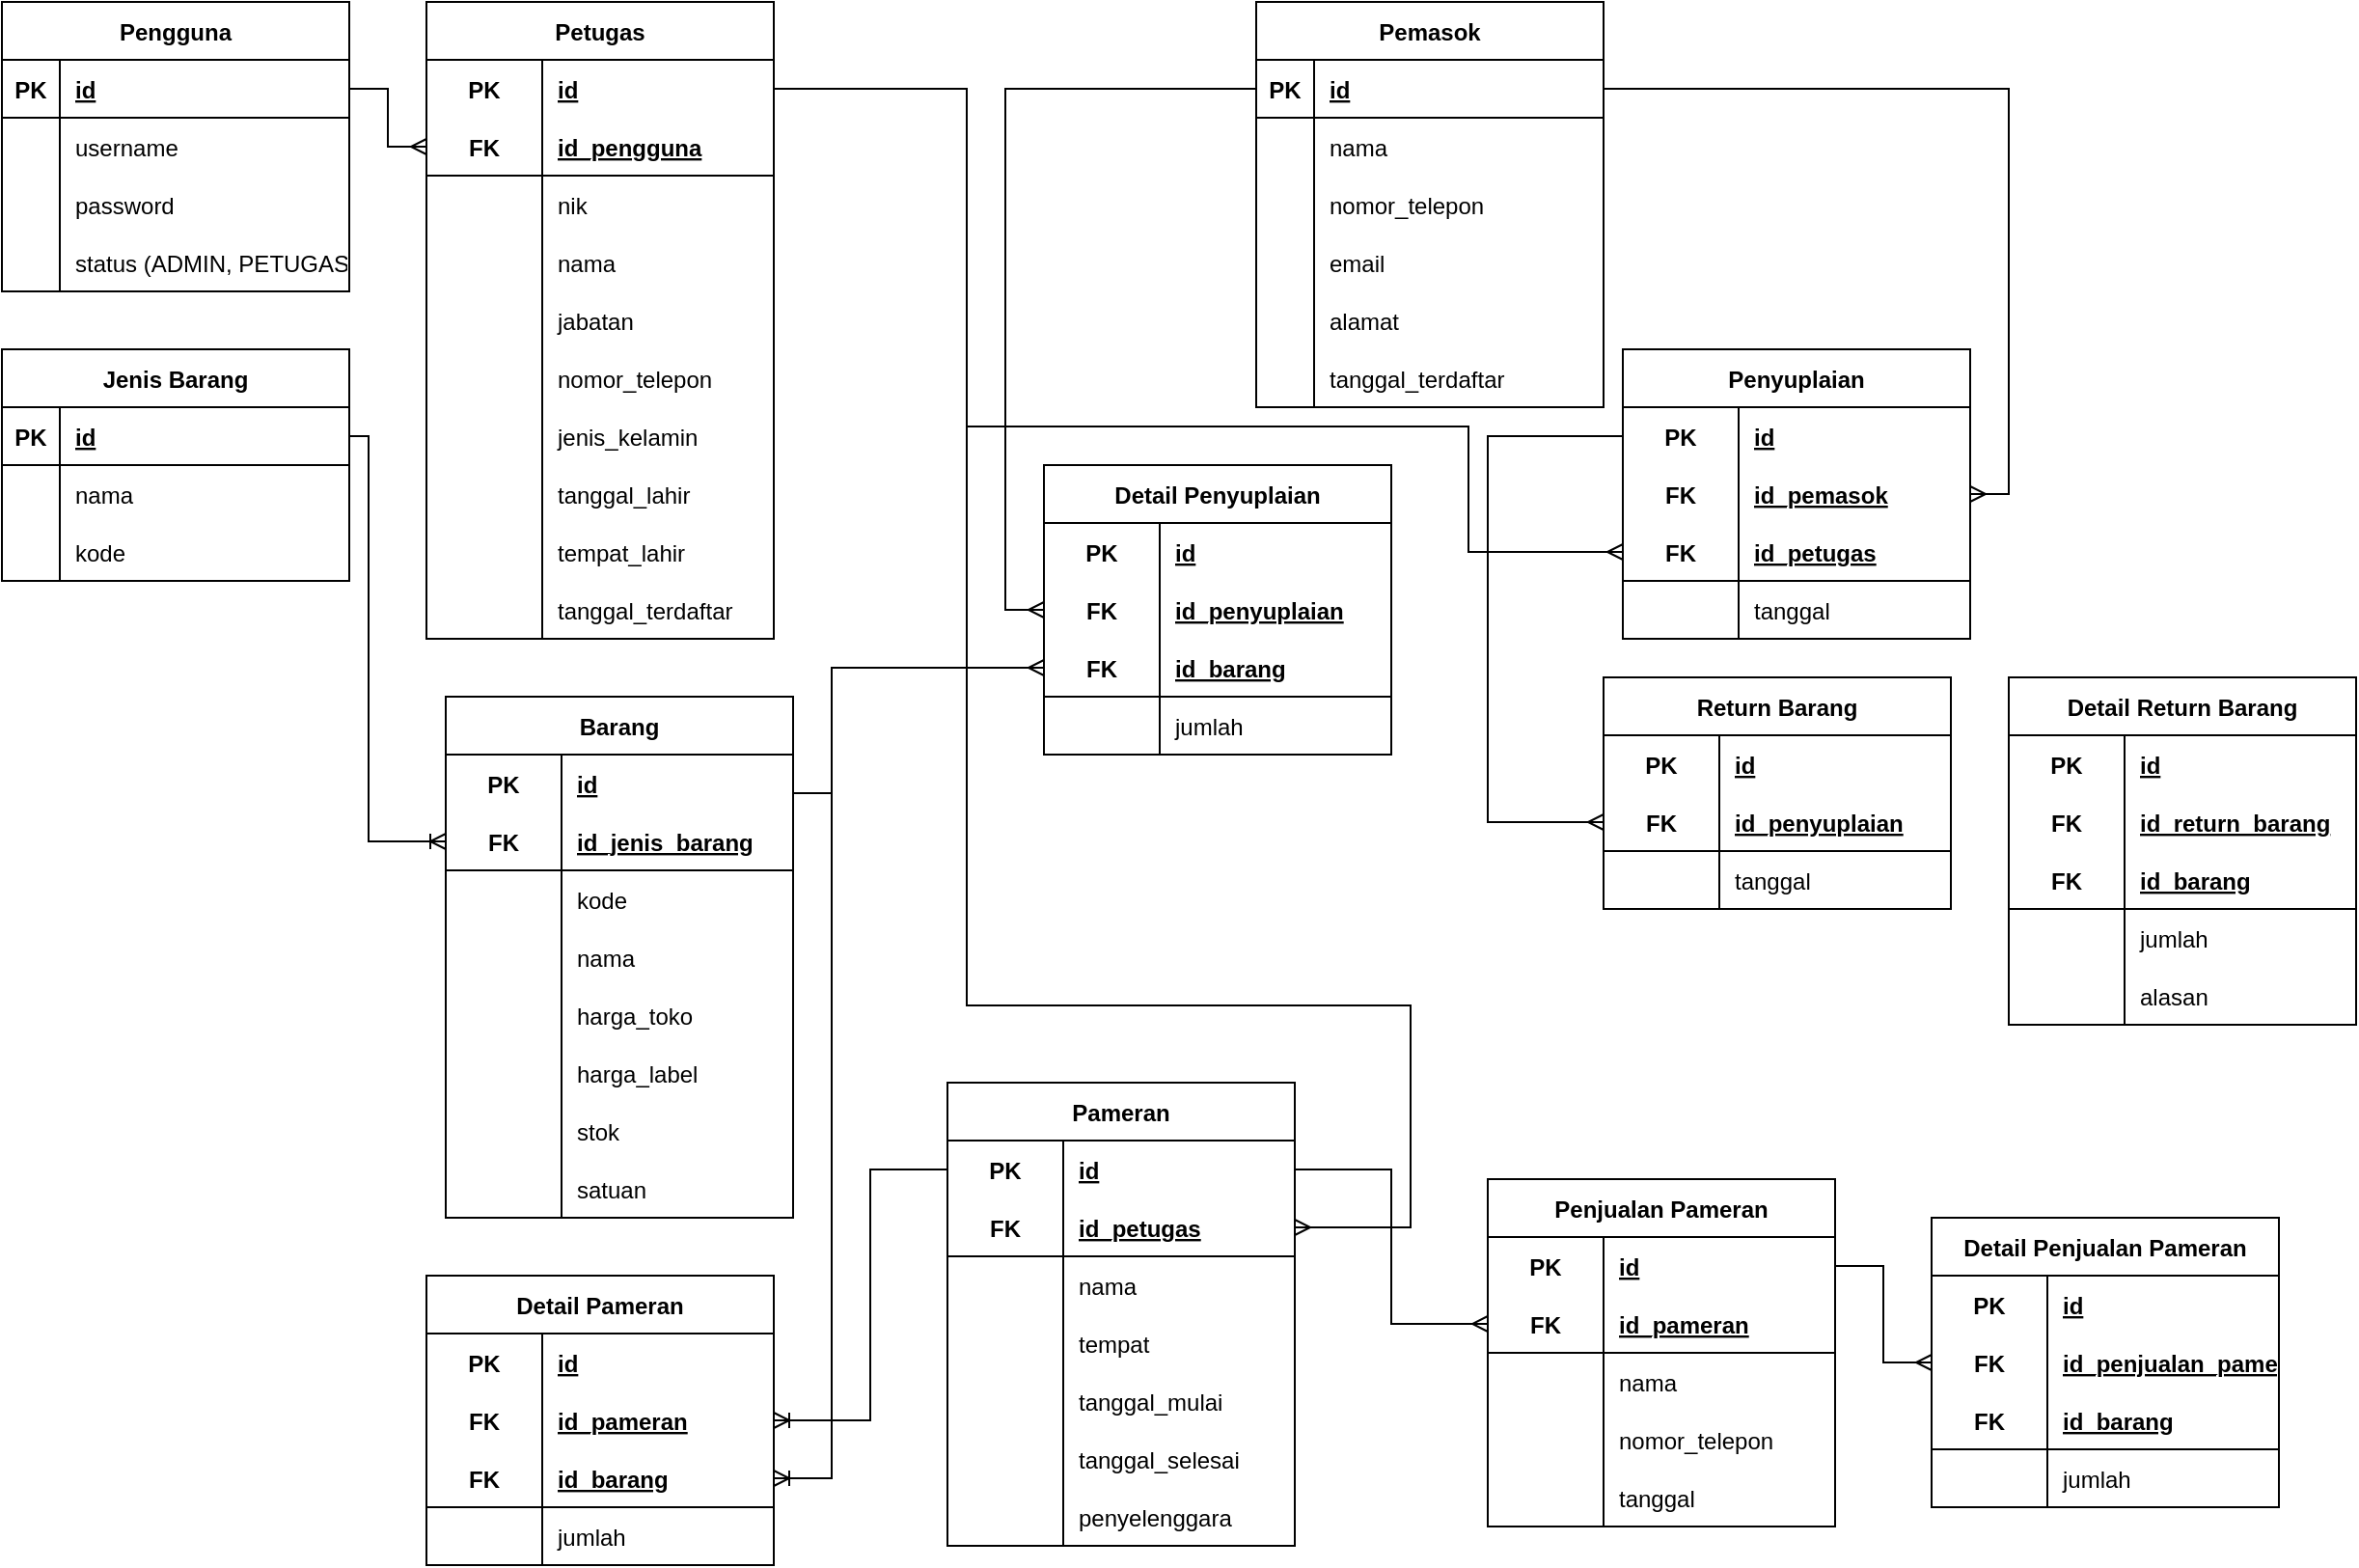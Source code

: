 <mxfile version="20.7.4" type="device"><diagram id="BdJibyrzbR2VFJq5c0Pj" name="Page-1"><mxGraphModel dx="978" dy="599" grid="1" gridSize="10" guides="1" tooltips="1" connect="1" arrows="1" fold="1" page="1" pageScale="1" pageWidth="850" pageHeight="1100" math="0" shadow="0"><root><mxCell id="0"/><mxCell id="1" parent="0"/><mxCell id="Quklo6QpkOoE_XOePF41-1" value="Petugas" style="shape=table;startSize=30;container=1;collapsible=1;childLayout=tableLayout;fixedRows=1;rowLines=0;fontStyle=1;align=center;resizeLast=1;" parent="1" vertex="1"><mxGeometry x="230" y="10" width="180" height="330" as="geometry"/></mxCell><mxCell id="Quklo6QpkOoE_XOePF41-2" value="" style="shape=tableRow;horizontal=0;startSize=0;swimlaneHead=0;swimlaneBody=0;fillColor=none;collapsible=0;dropTarget=0;points=[[0,0.5],[1,0.5]];portConstraint=eastwest;top=0;left=0;right=0;bottom=0;" parent="Quklo6QpkOoE_XOePF41-1" vertex="1"><mxGeometry y="30" width="180" height="30" as="geometry"/></mxCell><mxCell id="Quklo6QpkOoE_XOePF41-3" value="PK" style="shape=partialRectangle;connectable=0;fillColor=none;top=0;left=0;bottom=0;right=0;fontStyle=1;overflow=hidden;" parent="Quklo6QpkOoE_XOePF41-2" vertex="1"><mxGeometry width="60" height="30" as="geometry"><mxRectangle width="60" height="30" as="alternateBounds"/></mxGeometry></mxCell><mxCell id="Quklo6QpkOoE_XOePF41-4" value="id" style="shape=partialRectangle;connectable=0;fillColor=none;top=0;left=0;bottom=0;right=0;align=left;spacingLeft=6;fontStyle=5;overflow=hidden;" parent="Quklo6QpkOoE_XOePF41-2" vertex="1"><mxGeometry x="60" width="120" height="30" as="geometry"><mxRectangle width="120" height="30" as="alternateBounds"/></mxGeometry></mxCell><mxCell id="Quklo6QpkOoE_XOePF41-5" value="" style="shape=tableRow;horizontal=0;startSize=0;swimlaneHead=0;swimlaneBody=0;fillColor=none;collapsible=0;dropTarget=0;points=[[0,0.5],[1,0.5]];portConstraint=eastwest;top=0;left=0;right=0;bottom=1;" parent="Quklo6QpkOoE_XOePF41-1" vertex="1"><mxGeometry y="60" width="180" height="30" as="geometry"/></mxCell><mxCell id="Quklo6QpkOoE_XOePF41-6" value="FK" style="shape=partialRectangle;connectable=0;fillColor=none;top=0;left=0;bottom=0;right=0;fontStyle=1;overflow=hidden;" parent="Quklo6QpkOoE_XOePF41-5" vertex="1"><mxGeometry width="60" height="30" as="geometry"><mxRectangle width="60" height="30" as="alternateBounds"/></mxGeometry></mxCell><mxCell id="Quklo6QpkOoE_XOePF41-7" value="id_pengguna" style="shape=partialRectangle;connectable=0;fillColor=none;top=0;left=0;bottom=0;right=0;align=left;spacingLeft=6;fontStyle=5;overflow=hidden;" parent="Quklo6QpkOoE_XOePF41-5" vertex="1"><mxGeometry x="60" width="120" height="30" as="geometry"><mxRectangle width="120" height="30" as="alternateBounds"/></mxGeometry></mxCell><mxCell id="Quklo6QpkOoE_XOePF41-8" value="" style="shape=tableRow;horizontal=0;startSize=0;swimlaneHead=0;swimlaneBody=0;fillColor=none;collapsible=0;dropTarget=0;points=[[0,0.5],[1,0.5]];portConstraint=eastwest;top=0;left=0;right=0;bottom=0;" parent="Quklo6QpkOoE_XOePF41-1" vertex="1"><mxGeometry y="90" width="180" height="30" as="geometry"/></mxCell><mxCell id="Quklo6QpkOoE_XOePF41-9" value="" style="shape=partialRectangle;connectable=0;fillColor=none;top=0;left=0;bottom=0;right=0;editable=1;overflow=hidden;" parent="Quklo6QpkOoE_XOePF41-8" vertex="1"><mxGeometry width="60" height="30" as="geometry"><mxRectangle width="60" height="30" as="alternateBounds"/></mxGeometry></mxCell><mxCell id="Quklo6QpkOoE_XOePF41-10" value="nik" style="shape=partialRectangle;connectable=0;fillColor=none;top=0;left=0;bottom=0;right=0;align=left;spacingLeft=6;overflow=hidden;" parent="Quklo6QpkOoE_XOePF41-8" vertex="1"><mxGeometry x="60" width="120" height="30" as="geometry"><mxRectangle width="120" height="30" as="alternateBounds"/></mxGeometry></mxCell><mxCell id="Quklo6QpkOoE_XOePF41-11" value="" style="shape=tableRow;horizontal=0;startSize=0;swimlaneHead=0;swimlaneBody=0;fillColor=none;collapsible=0;dropTarget=0;points=[[0,0.5],[1,0.5]];portConstraint=eastwest;top=0;left=0;right=0;bottom=0;" parent="Quklo6QpkOoE_XOePF41-1" vertex="1"><mxGeometry y="120" width="180" height="30" as="geometry"/></mxCell><mxCell id="Quklo6QpkOoE_XOePF41-12" value="" style="shape=partialRectangle;connectable=0;fillColor=none;top=0;left=0;bottom=0;right=0;editable=1;overflow=hidden;" parent="Quklo6QpkOoE_XOePF41-11" vertex="1"><mxGeometry width="60" height="30" as="geometry"><mxRectangle width="60" height="30" as="alternateBounds"/></mxGeometry></mxCell><mxCell id="Quklo6QpkOoE_XOePF41-13" value="nama" style="shape=partialRectangle;connectable=0;fillColor=none;top=0;left=0;bottom=0;right=0;align=left;spacingLeft=6;overflow=hidden;" parent="Quklo6QpkOoE_XOePF41-11" vertex="1"><mxGeometry x="60" width="120" height="30" as="geometry"><mxRectangle width="120" height="30" as="alternateBounds"/></mxGeometry></mxCell><mxCell id="oFv5SIGkWP6hAy3djiNC-5" value="" style="shape=tableRow;horizontal=0;startSize=0;swimlaneHead=0;swimlaneBody=0;fillColor=none;collapsible=0;dropTarget=0;points=[[0,0.5],[1,0.5]];portConstraint=eastwest;top=0;left=0;right=0;bottom=0;" parent="Quklo6QpkOoE_XOePF41-1" vertex="1"><mxGeometry y="150" width="180" height="30" as="geometry"/></mxCell><mxCell id="oFv5SIGkWP6hAy3djiNC-6" value="" style="shape=partialRectangle;connectable=0;fillColor=none;top=0;left=0;bottom=0;right=0;editable=1;overflow=hidden;" parent="oFv5SIGkWP6hAy3djiNC-5" vertex="1"><mxGeometry width="60" height="30" as="geometry"><mxRectangle width="60" height="30" as="alternateBounds"/></mxGeometry></mxCell><mxCell id="oFv5SIGkWP6hAy3djiNC-7" value="jabatan" style="shape=partialRectangle;connectable=0;fillColor=none;top=0;left=0;bottom=0;right=0;align=left;spacingLeft=6;overflow=hidden;" parent="oFv5SIGkWP6hAy3djiNC-5" vertex="1"><mxGeometry x="60" width="120" height="30" as="geometry"><mxRectangle width="120" height="30" as="alternateBounds"/></mxGeometry></mxCell><mxCell id="Quklo6QpkOoE_XOePF41-28" value="" style="shape=tableRow;horizontal=0;startSize=0;swimlaneHead=0;swimlaneBody=0;fillColor=none;collapsible=0;dropTarget=0;points=[[0,0.5],[1,0.5]];portConstraint=eastwest;top=0;left=0;right=0;bottom=0;" parent="Quklo6QpkOoE_XOePF41-1" vertex="1"><mxGeometry y="180" width="180" height="30" as="geometry"/></mxCell><mxCell id="Quklo6QpkOoE_XOePF41-29" value="" style="shape=partialRectangle;connectable=0;fillColor=none;top=0;left=0;bottom=0;right=0;editable=1;overflow=hidden;" parent="Quklo6QpkOoE_XOePF41-28" vertex="1"><mxGeometry width="60" height="30" as="geometry"><mxRectangle width="60" height="30" as="alternateBounds"/></mxGeometry></mxCell><mxCell id="Quklo6QpkOoE_XOePF41-30" value="nomor_telepon" style="shape=partialRectangle;connectable=0;fillColor=none;top=0;left=0;bottom=0;right=0;align=left;spacingLeft=6;overflow=hidden;" parent="Quklo6QpkOoE_XOePF41-28" vertex="1"><mxGeometry x="60" width="120" height="30" as="geometry"><mxRectangle width="120" height="30" as="alternateBounds"/></mxGeometry></mxCell><mxCell id="Quklo6QpkOoE_XOePF41-31" value="" style="shape=tableRow;horizontal=0;startSize=0;swimlaneHead=0;swimlaneBody=0;fillColor=none;collapsible=0;dropTarget=0;points=[[0,0.5],[1,0.5]];portConstraint=eastwest;top=0;left=0;right=0;bottom=0;" parent="Quklo6QpkOoE_XOePF41-1" vertex="1"><mxGeometry y="210" width="180" height="30" as="geometry"/></mxCell><mxCell id="Quklo6QpkOoE_XOePF41-32" value="" style="shape=partialRectangle;connectable=0;fillColor=none;top=0;left=0;bottom=0;right=0;editable=1;overflow=hidden;" parent="Quklo6QpkOoE_XOePF41-31" vertex="1"><mxGeometry width="60" height="30" as="geometry"><mxRectangle width="60" height="30" as="alternateBounds"/></mxGeometry></mxCell><mxCell id="Quklo6QpkOoE_XOePF41-33" value="jenis_kelamin" style="shape=partialRectangle;connectable=0;fillColor=none;top=0;left=0;bottom=0;right=0;align=left;spacingLeft=6;overflow=hidden;" parent="Quklo6QpkOoE_XOePF41-31" vertex="1"><mxGeometry x="60" width="120" height="30" as="geometry"><mxRectangle width="120" height="30" as="alternateBounds"/></mxGeometry></mxCell><mxCell id="Quklo6QpkOoE_XOePF41-34" value="" style="shape=tableRow;horizontal=0;startSize=0;swimlaneHead=0;swimlaneBody=0;fillColor=none;collapsible=0;dropTarget=0;points=[[0,0.5],[1,0.5]];portConstraint=eastwest;top=0;left=0;right=0;bottom=0;" parent="Quklo6QpkOoE_XOePF41-1" vertex="1"><mxGeometry y="240" width="180" height="30" as="geometry"/></mxCell><mxCell id="Quklo6QpkOoE_XOePF41-35" value="" style="shape=partialRectangle;connectable=0;fillColor=none;top=0;left=0;bottom=0;right=0;editable=1;overflow=hidden;" parent="Quklo6QpkOoE_XOePF41-34" vertex="1"><mxGeometry width="60" height="30" as="geometry"><mxRectangle width="60" height="30" as="alternateBounds"/></mxGeometry></mxCell><mxCell id="Quklo6QpkOoE_XOePF41-36" value="tanggal_lahir" style="shape=partialRectangle;connectable=0;fillColor=none;top=0;left=0;bottom=0;right=0;align=left;spacingLeft=6;overflow=hidden;" parent="Quklo6QpkOoE_XOePF41-34" vertex="1"><mxGeometry x="60" width="120" height="30" as="geometry"><mxRectangle width="120" height="30" as="alternateBounds"/></mxGeometry></mxCell><mxCell id="Quklo6QpkOoE_XOePF41-37" value="" style="shape=tableRow;horizontal=0;startSize=0;swimlaneHead=0;swimlaneBody=0;fillColor=none;collapsible=0;dropTarget=0;points=[[0,0.5],[1,0.5]];portConstraint=eastwest;top=0;left=0;right=0;bottom=0;" parent="Quklo6QpkOoE_XOePF41-1" vertex="1"><mxGeometry y="270" width="180" height="30" as="geometry"/></mxCell><mxCell id="Quklo6QpkOoE_XOePF41-38" value="" style="shape=partialRectangle;connectable=0;fillColor=none;top=0;left=0;bottom=0;right=0;editable=1;overflow=hidden;" parent="Quklo6QpkOoE_XOePF41-37" vertex="1"><mxGeometry width="60" height="30" as="geometry"><mxRectangle width="60" height="30" as="alternateBounds"/></mxGeometry></mxCell><mxCell id="Quklo6QpkOoE_XOePF41-39" value="tempat_lahir" style="shape=partialRectangle;connectable=0;fillColor=none;top=0;left=0;bottom=0;right=0;align=left;spacingLeft=6;overflow=hidden;" parent="Quklo6QpkOoE_XOePF41-37" vertex="1"><mxGeometry x="60" width="120" height="30" as="geometry"><mxRectangle width="120" height="30" as="alternateBounds"/></mxGeometry></mxCell><mxCell id="tUYfV4Eb0-IHnWodbum1-1" value="" style="shape=tableRow;horizontal=0;startSize=0;swimlaneHead=0;swimlaneBody=0;fillColor=none;collapsible=0;dropTarget=0;points=[[0,0.5],[1,0.5]];portConstraint=eastwest;top=0;left=0;right=0;bottom=0;" parent="Quklo6QpkOoE_XOePF41-1" vertex="1"><mxGeometry y="300" width="180" height="30" as="geometry"/></mxCell><mxCell id="tUYfV4Eb0-IHnWodbum1-2" value="" style="shape=partialRectangle;connectable=0;fillColor=none;top=0;left=0;bottom=0;right=0;editable=1;overflow=hidden;" parent="tUYfV4Eb0-IHnWodbum1-1" vertex="1"><mxGeometry width="60" height="30" as="geometry"><mxRectangle width="60" height="30" as="alternateBounds"/></mxGeometry></mxCell><mxCell id="tUYfV4Eb0-IHnWodbum1-3" value="tanggal_terdaftar" style="shape=partialRectangle;connectable=0;fillColor=none;top=0;left=0;bottom=0;right=0;align=left;spacingLeft=6;overflow=hidden;" parent="tUYfV4Eb0-IHnWodbum1-1" vertex="1"><mxGeometry x="60" width="120" height="30" as="geometry"><mxRectangle width="120" height="30" as="alternateBounds"/></mxGeometry></mxCell><mxCell id="Quklo6QpkOoE_XOePF41-14" value="Pengguna" style="shape=table;startSize=30;container=1;collapsible=1;childLayout=tableLayout;fixedRows=1;rowLines=0;fontStyle=1;align=center;resizeLast=1;" parent="1" vertex="1"><mxGeometry x="10" y="10" width="180" height="150" as="geometry"/></mxCell><mxCell id="Quklo6QpkOoE_XOePF41-15" value="" style="shape=tableRow;horizontal=0;startSize=0;swimlaneHead=0;swimlaneBody=0;fillColor=none;collapsible=0;dropTarget=0;points=[[0,0.5],[1,0.5]];portConstraint=eastwest;top=0;left=0;right=0;bottom=1;" parent="Quklo6QpkOoE_XOePF41-14" vertex="1"><mxGeometry y="30" width="180" height="30" as="geometry"/></mxCell><mxCell id="Quklo6QpkOoE_XOePF41-16" value="PK" style="shape=partialRectangle;connectable=0;fillColor=none;top=0;left=0;bottom=0;right=0;fontStyle=1;overflow=hidden;" parent="Quklo6QpkOoE_XOePF41-15" vertex="1"><mxGeometry width="30" height="30" as="geometry"><mxRectangle width="30" height="30" as="alternateBounds"/></mxGeometry></mxCell><mxCell id="Quklo6QpkOoE_XOePF41-17" value="id" style="shape=partialRectangle;connectable=0;fillColor=none;top=0;left=0;bottom=0;right=0;align=left;spacingLeft=6;fontStyle=5;overflow=hidden;" parent="Quklo6QpkOoE_XOePF41-15" vertex="1"><mxGeometry x="30" width="150" height="30" as="geometry"><mxRectangle width="150" height="30" as="alternateBounds"/></mxGeometry></mxCell><mxCell id="Quklo6QpkOoE_XOePF41-18" value="" style="shape=tableRow;horizontal=0;startSize=0;swimlaneHead=0;swimlaneBody=0;fillColor=none;collapsible=0;dropTarget=0;points=[[0,0.5],[1,0.5]];portConstraint=eastwest;top=0;left=0;right=0;bottom=0;" parent="Quklo6QpkOoE_XOePF41-14" vertex="1"><mxGeometry y="60" width="180" height="30" as="geometry"/></mxCell><mxCell id="Quklo6QpkOoE_XOePF41-19" value="" style="shape=partialRectangle;connectable=0;fillColor=none;top=0;left=0;bottom=0;right=0;editable=1;overflow=hidden;" parent="Quklo6QpkOoE_XOePF41-18" vertex="1"><mxGeometry width="30" height="30" as="geometry"><mxRectangle width="30" height="30" as="alternateBounds"/></mxGeometry></mxCell><mxCell id="Quklo6QpkOoE_XOePF41-20" value="username" style="shape=partialRectangle;connectable=0;fillColor=none;top=0;left=0;bottom=0;right=0;align=left;spacingLeft=6;overflow=hidden;" parent="Quklo6QpkOoE_XOePF41-18" vertex="1"><mxGeometry x="30" width="150" height="30" as="geometry"><mxRectangle width="150" height="30" as="alternateBounds"/></mxGeometry></mxCell><mxCell id="Quklo6QpkOoE_XOePF41-21" value="" style="shape=tableRow;horizontal=0;startSize=0;swimlaneHead=0;swimlaneBody=0;fillColor=none;collapsible=0;dropTarget=0;points=[[0,0.5],[1,0.5]];portConstraint=eastwest;top=0;left=0;right=0;bottom=0;" parent="Quklo6QpkOoE_XOePF41-14" vertex="1"><mxGeometry y="90" width="180" height="30" as="geometry"/></mxCell><mxCell id="Quklo6QpkOoE_XOePF41-22" value="" style="shape=partialRectangle;connectable=0;fillColor=none;top=0;left=0;bottom=0;right=0;editable=1;overflow=hidden;" parent="Quklo6QpkOoE_XOePF41-21" vertex="1"><mxGeometry width="30" height="30" as="geometry"><mxRectangle width="30" height="30" as="alternateBounds"/></mxGeometry></mxCell><mxCell id="Quklo6QpkOoE_XOePF41-23" value="password" style="shape=partialRectangle;connectable=0;fillColor=none;top=0;left=0;bottom=0;right=0;align=left;spacingLeft=6;overflow=hidden;" parent="Quklo6QpkOoE_XOePF41-21" vertex="1"><mxGeometry x="30" width="150" height="30" as="geometry"><mxRectangle width="150" height="30" as="alternateBounds"/></mxGeometry></mxCell><mxCell id="Quklo6QpkOoE_XOePF41-24" value="" style="shape=tableRow;horizontal=0;startSize=0;swimlaneHead=0;swimlaneBody=0;fillColor=none;collapsible=0;dropTarget=0;points=[[0,0.5],[1,0.5]];portConstraint=eastwest;top=0;left=0;right=0;bottom=0;" parent="Quklo6QpkOoE_XOePF41-14" vertex="1"><mxGeometry y="120" width="180" height="30" as="geometry"/></mxCell><mxCell id="Quklo6QpkOoE_XOePF41-25" value="" style="shape=partialRectangle;connectable=0;fillColor=none;top=0;left=0;bottom=0;right=0;editable=1;overflow=hidden;" parent="Quklo6QpkOoE_XOePF41-24" vertex="1"><mxGeometry width="30" height="30" as="geometry"><mxRectangle width="30" height="30" as="alternateBounds"/></mxGeometry></mxCell><mxCell id="Quklo6QpkOoE_XOePF41-26" value="status (ADMIN, PETUGAS)" style="shape=partialRectangle;connectable=0;fillColor=none;top=0;left=0;bottom=0;right=0;align=left;spacingLeft=6;overflow=hidden;" parent="Quklo6QpkOoE_XOePF41-24" vertex="1"><mxGeometry x="30" width="150" height="30" as="geometry"><mxRectangle width="150" height="30" as="alternateBounds"/></mxGeometry></mxCell><mxCell id="Quklo6QpkOoE_XOePF41-40" value="Jenis Barang" style="shape=table;startSize=30;container=1;collapsible=1;childLayout=tableLayout;fixedRows=1;rowLines=0;fontStyle=1;align=center;resizeLast=1;" parent="1" vertex="1"><mxGeometry x="10" y="190" width="180" height="120" as="geometry"/></mxCell><mxCell id="Quklo6QpkOoE_XOePF41-41" value="" style="shape=tableRow;horizontal=0;startSize=0;swimlaneHead=0;swimlaneBody=0;fillColor=none;collapsible=0;dropTarget=0;points=[[0,0.5],[1,0.5]];portConstraint=eastwest;top=0;left=0;right=0;bottom=1;" parent="Quklo6QpkOoE_XOePF41-40" vertex="1"><mxGeometry y="30" width="180" height="30" as="geometry"/></mxCell><mxCell id="Quklo6QpkOoE_XOePF41-42" value="PK" style="shape=partialRectangle;connectable=0;fillColor=none;top=0;left=0;bottom=0;right=0;fontStyle=1;overflow=hidden;" parent="Quklo6QpkOoE_XOePF41-41" vertex="1"><mxGeometry width="30" height="30" as="geometry"><mxRectangle width="30" height="30" as="alternateBounds"/></mxGeometry></mxCell><mxCell id="Quklo6QpkOoE_XOePF41-43" value="id" style="shape=partialRectangle;connectable=0;fillColor=none;top=0;left=0;bottom=0;right=0;align=left;spacingLeft=6;fontStyle=5;overflow=hidden;" parent="Quklo6QpkOoE_XOePF41-41" vertex="1"><mxGeometry x="30" width="150" height="30" as="geometry"><mxRectangle width="150" height="30" as="alternateBounds"/></mxGeometry></mxCell><mxCell id="Quklo6QpkOoE_XOePF41-44" value="" style="shape=tableRow;horizontal=0;startSize=0;swimlaneHead=0;swimlaneBody=0;fillColor=none;collapsible=0;dropTarget=0;points=[[0,0.5],[1,0.5]];portConstraint=eastwest;top=0;left=0;right=0;bottom=0;" parent="Quklo6QpkOoE_XOePF41-40" vertex="1"><mxGeometry y="60" width="180" height="30" as="geometry"/></mxCell><mxCell id="Quklo6QpkOoE_XOePF41-45" value="" style="shape=partialRectangle;connectable=0;fillColor=none;top=0;left=0;bottom=0;right=0;editable=1;overflow=hidden;" parent="Quklo6QpkOoE_XOePF41-44" vertex="1"><mxGeometry width="30" height="30" as="geometry"><mxRectangle width="30" height="30" as="alternateBounds"/></mxGeometry></mxCell><mxCell id="Quklo6QpkOoE_XOePF41-46" value="nama" style="shape=partialRectangle;connectable=0;fillColor=none;top=0;left=0;bottom=0;right=0;align=left;spacingLeft=6;overflow=hidden;" parent="Quklo6QpkOoE_XOePF41-44" vertex="1"><mxGeometry x="30" width="150" height="30" as="geometry"><mxRectangle width="150" height="30" as="alternateBounds"/></mxGeometry></mxCell><mxCell id="Quklo6QpkOoE_XOePF41-47" value="" style="shape=tableRow;horizontal=0;startSize=0;swimlaneHead=0;swimlaneBody=0;fillColor=none;collapsible=0;dropTarget=0;points=[[0,0.5],[1,0.5]];portConstraint=eastwest;top=0;left=0;right=0;bottom=0;" parent="Quklo6QpkOoE_XOePF41-40" vertex="1"><mxGeometry y="90" width="180" height="30" as="geometry"/></mxCell><mxCell id="Quklo6QpkOoE_XOePF41-48" value="" style="shape=partialRectangle;connectable=0;fillColor=none;top=0;left=0;bottom=0;right=0;editable=1;overflow=hidden;" parent="Quklo6QpkOoE_XOePF41-47" vertex="1"><mxGeometry width="30" height="30" as="geometry"><mxRectangle width="30" height="30" as="alternateBounds"/></mxGeometry></mxCell><mxCell id="Quklo6QpkOoE_XOePF41-49" value="kode" style="shape=partialRectangle;connectable=0;fillColor=none;top=0;left=0;bottom=0;right=0;align=left;spacingLeft=6;overflow=hidden;" parent="Quklo6QpkOoE_XOePF41-47" vertex="1"><mxGeometry x="30" width="150" height="30" as="geometry"><mxRectangle width="150" height="30" as="alternateBounds"/></mxGeometry></mxCell><mxCell id="Quklo6QpkOoE_XOePF41-53" value="Barang" style="shape=table;startSize=30;container=1;collapsible=1;childLayout=tableLayout;fixedRows=1;rowLines=0;fontStyle=1;align=center;resizeLast=1;" parent="1" vertex="1"><mxGeometry x="240" y="370" width="180" height="270" as="geometry"/></mxCell><mxCell id="Quklo6QpkOoE_XOePF41-54" value="" style="shape=tableRow;horizontal=0;startSize=0;swimlaneHead=0;swimlaneBody=0;fillColor=none;collapsible=0;dropTarget=0;points=[[0,0.5],[1,0.5]];portConstraint=eastwest;top=0;left=0;right=0;bottom=0;" parent="Quklo6QpkOoE_XOePF41-53" vertex="1"><mxGeometry y="30" width="180" height="30" as="geometry"/></mxCell><mxCell id="Quklo6QpkOoE_XOePF41-55" value="PK" style="shape=partialRectangle;connectable=0;fillColor=none;top=0;left=0;bottom=0;right=0;fontStyle=1;overflow=hidden;" parent="Quklo6QpkOoE_XOePF41-54" vertex="1"><mxGeometry width="60" height="30" as="geometry"><mxRectangle width="60" height="30" as="alternateBounds"/></mxGeometry></mxCell><mxCell id="Quklo6QpkOoE_XOePF41-56" value="id" style="shape=partialRectangle;connectable=0;fillColor=none;top=0;left=0;bottom=0;right=0;align=left;spacingLeft=6;fontStyle=5;overflow=hidden;" parent="Quklo6QpkOoE_XOePF41-54" vertex="1"><mxGeometry x="60" width="120" height="30" as="geometry"><mxRectangle width="120" height="30" as="alternateBounds"/></mxGeometry></mxCell><mxCell id="Quklo6QpkOoE_XOePF41-57" value="" style="shape=tableRow;horizontal=0;startSize=0;swimlaneHead=0;swimlaneBody=0;fillColor=none;collapsible=0;dropTarget=0;points=[[0,0.5],[1,0.5]];portConstraint=eastwest;top=0;left=0;right=0;bottom=1;" parent="Quklo6QpkOoE_XOePF41-53" vertex="1"><mxGeometry y="60" width="180" height="30" as="geometry"/></mxCell><mxCell id="Quklo6QpkOoE_XOePF41-58" value="FK" style="shape=partialRectangle;connectable=0;fillColor=none;top=0;left=0;bottom=0;right=0;fontStyle=1;overflow=hidden;" parent="Quklo6QpkOoE_XOePF41-57" vertex="1"><mxGeometry width="60" height="30" as="geometry"><mxRectangle width="60" height="30" as="alternateBounds"/></mxGeometry></mxCell><mxCell id="Quklo6QpkOoE_XOePF41-59" value="id_jenis_barang" style="shape=partialRectangle;connectable=0;fillColor=none;top=0;left=0;bottom=0;right=0;align=left;spacingLeft=6;fontStyle=5;overflow=hidden;" parent="Quklo6QpkOoE_XOePF41-57" vertex="1"><mxGeometry x="60" width="120" height="30" as="geometry"><mxRectangle width="120" height="30" as="alternateBounds"/></mxGeometry></mxCell><mxCell id="Quklo6QpkOoE_XOePF41-196" value="" style="shape=tableRow;horizontal=0;startSize=0;swimlaneHead=0;swimlaneBody=0;fillColor=none;collapsible=0;dropTarget=0;points=[[0,0.5],[1,0.5]];portConstraint=eastwest;top=0;left=0;right=0;bottom=0;" parent="Quklo6QpkOoE_XOePF41-53" vertex="1"><mxGeometry y="90" width="180" height="30" as="geometry"/></mxCell><mxCell id="Quklo6QpkOoE_XOePF41-197" value="" style="shape=partialRectangle;connectable=0;fillColor=none;top=0;left=0;bottom=0;right=0;editable=1;overflow=hidden;" parent="Quklo6QpkOoE_XOePF41-196" vertex="1"><mxGeometry width="60" height="30" as="geometry"><mxRectangle width="60" height="30" as="alternateBounds"/></mxGeometry></mxCell><mxCell id="Quklo6QpkOoE_XOePF41-198" value="kode" style="shape=partialRectangle;connectable=0;fillColor=none;top=0;left=0;bottom=0;right=0;align=left;spacingLeft=6;overflow=hidden;" parent="Quklo6QpkOoE_XOePF41-196" vertex="1"><mxGeometry x="60" width="120" height="30" as="geometry"><mxRectangle width="120" height="30" as="alternateBounds"/></mxGeometry></mxCell><mxCell id="tUYfV4Eb0-IHnWodbum1-4" value="" style="shape=tableRow;horizontal=0;startSize=0;swimlaneHead=0;swimlaneBody=0;fillColor=none;collapsible=0;dropTarget=0;points=[[0,0.5],[1,0.5]];portConstraint=eastwest;top=0;left=0;right=0;bottom=0;" parent="Quklo6QpkOoE_XOePF41-53" vertex="1"><mxGeometry y="120" width="180" height="30" as="geometry"/></mxCell><mxCell id="tUYfV4Eb0-IHnWodbum1-5" value="" style="shape=partialRectangle;connectable=0;fillColor=none;top=0;left=0;bottom=0;right=0;editable=1;overflow=hidden;" parent="tUYfV4Eb0-IHnWodbum1-4" vertex="1"><mxGeometry width="60" height="30" as="geometry"><mxRectangle width="60" height="30" as="alternateBounds"/></mxGeometry></mxCell><mxCell id="tUYfV4Eb0-IHnWodbum1-6" value="nama" style="shape=partialRectangle;connectable=0;fillColor=none;top=0;left=0;bottom=0;right=0;align=left;spacingLeft=6;overflow=hidden;" parent="tUYfV4Eb0-IHnWodbum1-4" vertex="1"><mxGeometry x="60" width="120" height="30" as="geometry"><mxRectangle width="120" height="30" as="alternateBounds"/></mxGeometry></mxCell><mxCell id="Quklo6QpkOoE_XOePF41-63" value="" style="shape=tableRow;horizontal=0;startSize=0;swimlaneHead=0;swimlaneBody=0;fillColor=none;collapsible=0;dropTarget=0;points=[[0,0.5],[1,0.5]];portConstraint=eastwest;top=0;left=0;right=0;bottom=0;" parent="Quklo6QpkOoE_XOePF41-53" vertex="1"><mxGeometry y="150" width="180" height="30" as="geometry"/></mxCell><mxCell id="Quklo6QpkOoE_XOePF41-64" value="" style="shape=partialRectangle;connectable=0;fillColor=none;top=0;left=0;bottom=0;right=0;editable=1;overflow=hidden;" parent="Quklo6QpkOoE_XOePF41-63" vertex="1"><mxGeometry width="60" height="30" as="geometry"><mxRectangle width="60" height="30" as="alternateBounds"/></mxGeometry></mxCell><mxCell id="Quklo6QpkOoE_XOePF41-65" value="harga_toko" style="shape=partialRectangle;connectable=0;fillColor=none;top=0;left=0;bottom=0;right=0;align=left;spacingLeft=6;overflow=hidden;" parent="Quklo6QpkOoE_XOePF41-63" vertex="1"><mxGeometry x="60" width="120" height="30" as="geometry"><mxRectangle width="120" height="30" as="alternateBounds"/></mxGeometry></mxCell><mxCell id="Quklo6QpkOoE_XOePF41-66" value="" style="shape=tableRow;horizontal=0;startSize=0;swimlaneHead=0;swimlaneBody=0;fillColor=none;collapsible=0;dropTarget=0;points=[[0,0.5],[1,0.5]];portConstraint=eastwest;top=0;left=0;right=0;bottom=0;" parent="Quklo6QpkOoE_XOePF41-53" vertex="1"><mxGeometry y="180" width="180" height="30" as="geometry"/></mxCell><mxCell id="Quklo6QpkOoE_XOePF41-67" value="" style="shape=partialRectangle;connectable=0;fillColor=none;top=0;left=0;bottom=0;right=0;editable=1;overflow=hidden;" parent="Quklo6QpkOoE_XOePF41-66" vertex="1"><mxGeometry width="60" height="30" as="geometry"><mxRectangle width="60" height="30" as="alternateBounds"/></mxGeometry></mxCell><mxCell id="Quklo6QpkOoE_XOePF41-68" value="harga_label" style="shape=partialRectangle;connectable=0;fillColor=none;top=0;left=0;bottom=0;right=0;align=left;spacingLeft=6;overflow=hidden;" parent="Quklo6QpkOoE_XOePF41-66" vertex="1"><mxGeometry x="60" width="120" height="30" as="geometry"><mxRectangle width="120" height="30" as="alternateBounds"/></mxGeometry></mxCell><mxCell id="Quklo6QpkOoE_XOePF41-139" value="" style="shape=tableRow;horizontal=0;startSize=0;swimlaneHead=0;swimlaneBody=0;fillColor=none;collapsible=0;dropTarget=0;points=[[0,0.5],[1,0.5]];portConstraint=eastwest;top=0;left=0;right=0;bottom=0;" parent="Quklo6QpkOoE_XOePF41-53" vertex="1"><mxGeometry y="210" width="180" height="30" as="geometry"/></mxCell><mxCell id="Quklo6QpkOoE_XOePF41-140" value="" style="shape=partialRectangle;connectable=0;fillColor=none;top=0;left=0;bottom=0;right=0;editable=1;overflow=hidden;" parent="Quklo6QpkOoE_XOePF41-139" vertex="1"><mxGeometry width="60" height="30" as="geometry"><mxRectangle width="60" height="30" as="alternateBounds"/></mxGeometry></mxCell><mxCell id="Quklo6QpkOoE_XOePF41-141" value="stok" style="shape=partialRectangle;connectable=0;fillColor=none;top=0;left=0;bottom=0;right=0;align=left;spacingLeft=6;overflow=hidden;" parent="Quklo6QpkOoE_XOePF41-139" vertex="1"><mxGeometry x="60" width="120" height="30" as="geometry"><mxRectangle width="120" height="30" as="alternateBounds"/></mxGeometry></mxCell><mxCell id="wgymFbb-rKfR8KpXURr0-1" value="" style="shape=tableRow;horizontal=0;startSize=0;swimlaneHead=0;swimlaneBody=0;fillColor=none;collapsible=0;dropTarget=0;points=[[0,0.5],[1,0.5]];portConstraint=eastwest;top=0;left=0;right=0;bottom=0;" vertex="1" parent="Quklo6QpkOoE_XOePF41-53"><mxGeometry y="240" width="180" height="30" as="geometry"/></mxCell><mxCell id="wgymFbb-rKfR8KpXURr0-2" value="" style="shape=partialRectangle;connectable=0;fillColor=none;top=0;left=0;bottom=0;right=0;editable=1;overflow=hidden;" vertex="1" parent="wgymFbb-rKfR8KpXURr0-1"><mxGeometry width="60" height="30" as="geometry"><mxRectangle width="60" height="30" as="alternateBounds"/></mxGeometry></mxCell><mxCell id="wgymFbb-rKfR8KpXURr0-3" value="satuan" style="shape=partialRectangle;connectable=0;fillColor=none;top=0;left=0;bottom=0;right=0;align=left;spacingLeft=6;overflow=hidden;" vertex="1" parent="wgymFbb-rKfR8KpXURr0-1"><mxGeometry x="60" width="120" height="30" as="geometry"><mxRectangle width="120" height="30" as="alternateBounds"/></mxGeometry></mxCell><mxCell id="Quklo6QpkOoE_XOePF41-69" value="Pemasok" style="shape=table;startSize=30;container=1;collapsible=1;childLayout=tableLayout;fixedRows=1;rowLines=0;fontStyle=1;align=center;resizeLast=1;" parent="1" vertex="1"><mxGeometry x="660" y="10" width="180" height="210" as="geometry"/></mxCell><mxCell id="Quklo6QpkOoE_XOePF41-70" value="" style="shape=tableRow;horizontal=0;startSize=0;swimlaneHead=0;swimlaneBody=0;fillColor=none;collapsible=0;dropTarget=0;points=[[0,0.5],[1,0.5]];portConstraint=eastwest;top=0;left=0;right=0;bottom=1;" parent="Quklo6QpkOoE_XOePF41-69" vertex="1"><mxGeometry y="30" width="180" height="30" as="geometry"/></mxCell><mxCell id="Quklo6QpkOoE_XOePF41-71" value="PK" style="shape=partialRectangle;connectable=0;fillColor=none;top=0;left=0;bottom=0;right=0;fontStyle=1;overflow=hidden;" parent="Quklo6QpkOoE_XOePF41-70" vertex="1"><mxGeometry width="30" height="30" as="geometry"><mxRectangle width="30" height="30" as="alternateBounds"/></mxGeometry></mxCell><mxCell id="Quklo6QpkOoE_XOePF41-72" value="id" style="shape=partialRectangle;connectable=0;fillColor=none;top=0;left=0;bottom=0;right=0;align=left;spacingLeft=6;fontStyle=5;overflow=hidden;" parent="Quklo6QpkOoE_XOePF41-70" vertex="1"><mxGeometry x="30" width="150" height="30" as="geometry"><mxRectangle width="150" height="30" as="alternateBounds"/></mxGeometry></mxCell><mxCell id="Quklo6QpkOoE_XOePF41-73" value="" style="shape=tableRow;horizontal=0;startSize=0;swimlaneHead=0;swimlaneBody=0;fillColor=none;collapsible=0;dropTarget=0;points=[[0,0.5],[1,0.5]];portConstraint=eastwest;top=0;left=0;right=0;bottom=0;" parent="Quklo6QpkOoE_XOePF41-69" vertex="1"><mxGeometry y="60" width="180" height="30" as="geometry"/></mxCell><mxCell id="Quklo6QpkOoE_XOePF41-74" value="" style="shape=partialRectangle;connectable=0;fillColor=none;top=0;left=0;bottom=0;right=0;editable=1;overflow=hidden;" parent="Quklo6QpkOoE_XOePF41-73" vertex="1"><mxGeometry width="30" height="30" as="geometry"><mxRectangle width="30" height="30" as="alternateBounds"/></mxGeometry></mxCell><mxCell id="Quklo6QpkOoE_XOePF41-75" value="nama" style="shape=partialRectangle;connectable=0;fillColor=none;top=0;left=0;bottom=0;right=0;align=left;spacingLeft=6;overflow=hidden;" parent="Quklo6QpkOoE_XOePF41-73" vertex="1"><mxGeometry x="30" width="150" height="30" as="geometry"><mxRectangle width="150" height="30" as="alternateBounds"/></mxGeometry></mxCell><mxCell id="Quklo6QpkOoE_XOePF41-76" value="" style="shape=tableRow;horizontal=0;startSize=0;swimlaneHead=0;swimlaneBody=0;fillColor=none;collapsible=0;dropTarget=0;points=[[0,0.5],[1,0.5]];portConstraint=eastwest;top=0;left=0;right=0;bottom=0;" parent="Quklo6QpkOoE_XOePF41-69" vertex="1"><mxGeometry y="90" width="180" height="30" as="geometry"/></mxCell><mxCell id="Quklo6QpkOoE_XOePF41-77" value="" style="shape=partialRectangle;connectable=0;fillColor=none;top=0;left=0;bottom=0;right=0;editable=1;overflow=hidden;" parent="Quklo6QpkOoE_XOePF41-76" vertex="1"><mxGeometry width="30" height="30" as="geometry"><mxRectangle width="30" height="30" as="alternateBounds"/></mxGeometry></mxCell><mxCell id="Quklo6QpkOoE_XOePF41-78" value="nomor_telepon" style="shape=partialRectangle;connectable=0;fillColor=none;top=0;left=0;bottom=0;right=0;align=left;spacingLeft=6;overflow=hidden;" parent="Quklo6QpkOoE_XOePF41-76" vertex="1"><mxGeometry x="30" width="150" height="30" as="geometry"><mxRectangle width="150" height="30" as="alternateBounds"/></mxGeometry></mxCell><mxCell id="Quklo6QpkOoE_XOePF41-79" value="" style="shape=tableRow;horizontal=0;startSize=0;swimlaneHead=0;swimlaneBody=0;fillColor=none;collapsible=0;dropTarget=0;points=[[0,0.5],[1,0.5]];portConstraint=eastwest;top=0;left=0;right=0;bottom=0;" parent="Quklo6QpkOoE_XOePF41-69" vertex="1"><mxGeometry y="120" width="180" height="30" as="geometry"/></mxCell><mxCell id="Quklo6QpkOoE_XOePF41-80" value="" style="shape=partialRectangle;connectable=0;fillColor=none;top=0;left=0;bottom=0;right=0;editable=1;overflow=hidden;" parent="Quklo6QpkOoE_XOePF41-79" vertex="1"><mxGeometry width="30" height="30" as="geometry"><mxRectangle width="30" height="30" as="alternateBounds"/></mxGeometry></mxCell><mxCell id="Quklo6QpkOoE_XOePF41-81" value="email" style="shape=partialRectangle;connectable=0;fillColor=none;top=0;left=0;bottom=0;right=0;align=left;spacingLeft=6;overflow=hidden;" parent="Quklo6QpkOoE_XOePF41-79" vertex="1"><mxGeometry x="30" width="150" height="30" as="geometry"><mxRectangle width="150" height="30" as="alternateBounds"/></mxGeometry></mxCell><mxCell id="Quklo6QpkOoE_XOePF41-82" value="" style="shape=tableRow;horizontal=0;startSize=0;swimlaneHead=0;swimlaneBody=0;fillColor=none;collapsible=0;dropTarget=0;points=[[0,0.5],[1,0.5]];portConstraint=eastwest;top=0;left=0;right=0;bottom=0;" parent="Quklo6QpkOoE_XOePF41-69" vertex="1"><mxGeometry y="150" width="180" height="30" as="geometry"/></mxCell><mxCell id="Quklo6QpkOoE_XOePF41-83" value="" style="shape=partialRectangle;connectable=0;fillColor=none;top=0;left=0;bottom=0;right=0;editable=1;overflow=hidden;" parent="Quklo6QpkOoE_XOePF41-82" vertex="1"><mxGeometry width="30" height="30" as="geometry"><mxRectangle width="30" height="30" as="alternateBounds"/></mxGeometry></mxCell><mxCell id="Quklo6QpkOoE_XOePF41-84" value="alamat" style="shape=partialRectangle;connectable=0;fillColor=none;top=0;left=0;bottom=0;right=0;align=left;spacingLeft=6;overflow=hidden;" parent="Quklo6QpkOoE_XOePF41-82" vertex="1"><mxGeometry x="30" width="150" height="30" as="geometry"><mxRectangle width="150" height="30" as="alternateBounds"/></mxGeometry></mxCell><mxCell id="wgymFbb-rKfR8KpXURr0-4" value="" style="shape=tableRow;horizontal=0;startSize=0;swimlaneHead=0;swimlaneBody=0;fillColor=none;collapsible=0;dropTarget=0;points=[[0,0.5],[1,0.5]];portConstraint=eastwest;top=0;left=0;right=0;bottom=0;" vertex="1" parent="Quklo6QpkOoE_XOePF41-69"><mxGeometry y="180" width="180" height="30" as="geometry"/></mxCell><mxCell id="wgymFbb-rKfR8KpXURr0-5" value="" style="shape=partialRectangle;connectable=0;fillColor=none;top=0;left=0;bottom=0;right=0;editable=1;overflow=hidden;" vertex="1" parent="wgymFbb-rKfR8KpXURr0-4"><mxGeometry width="30" height="30" as="geometry"><mxRectangle width="30" height="30" as="alternateBounds"/></mxGeometry></mxCell><mxCell id="wgymFbb-rKfR8KpXURr0-6" value="tanggal_terdaftar" style="shape=partialRectangle;connectable=0;fillColor=none;top=0;left=0;bottom=0;right=0;align=left;spacingLeft=6;overflow=hidden;" vertex="1" parent="wgymFbb-rKfR8KpXURr0-4"><mxGeometry x="30" width="150" height="30" as="geometry"><mxRectangle width="150" height="30" as="alternateBounds"/></mxGeometry></mxCell><mxCell id="Quklo6QpkOoE_XOePF41-85" value="Penyuplaian" style="shape=table;startSize=30;container=1;collapsible=1;childLayout=tableLayout;fixedRows=1;rowLines=0;fontStyle=1;align=center;resizeLast=1;" parent="1" vertex="1"><mxGeometry x="850" y="190" width="180" height="150" as="geometry"/></mxCell><mxCell id="Quklo6QpkOoE_XOePF41-86" value="" style="shape=tableRow;horizontal=0;startSize=0;swimlaneHead=0;swimlaneBody=0;fillColor=none;collapsible=0;dropTarget=0;points=[[0,0.5],[1,0.5]];portConstraint=eastwest;top=0;left=0;right=0;bottom=0;" parent="Quklo6QpkOoE_XOePF41-85" vertex="1"><mxGeometry y="30" width="180" height="30" as="geometry"/></mxCell><mxCell id="Quklo6QpkOoE_XOePF41-87" value="PK" style="shape=partialRectangle;connectable=0;fillColor=none;top=0;left=0;bottom=0;right=0;fontStyle=1;overflow=hidden;" parent="Quklo6QpkOoE_XOePF41-86" vertex="1"><mxGeometry width="60" height="30" as="geometry"><mxRectangle width="60" height="30" as="alternateBounds"/></mxGeometry></mxCell><mxCell id="Quklo6QpkOoE_XOePF41-88" value="id" style="shape=partialRectangle;connectable=0;fillColor=none;top=0;left=0;bottom=0;right=0;align=left;spacingLeft=6;fontStyle=5;overflow=hidden;" parent="Quklo6QpkOoE_XOePF41-86" vertex="1"><mxGeometry x="60" width="120" height="30" as="geometry"><mxRectangle width="120" height="30" as="alternateBounds"/></mxGeometry></mxCell><mxCell id="Quklo6QpkOoE_XOePF41-101" value="" style="shape=tableRow;horizontal=0;startSize=0;swimlaneHead=0;swimlaneBody=0;fillColor=none;collapsible=0;dropTarget=0;points=[[0,0.5],[1,0.5]];portConstraint=eastwest;top=0;left=0;right=0;bottom=0;" parent="Quklo6QpkOoE_XOePF41-85" vertex="1"><mxGeometry y="60" width="180" height="30" as="geometry"/></mxCell><mxCell id="Quklo6QpkOoE_XOePF41-102" value="FK" style="shape=partialRectangle;connectable=0;fillColor=none;top=0;left=0;bottom=0;right=0;fontStyle=1;overflow=hidden;" parent="Quklo6QpkOoE_XOePF41-101" vertex="1"><mxGeometry width="60" height="30" as="geometry"><mxRectangle width="60" height="30" as="alternateBounds"/></mxGeometry></mxCell><mxCell id="Quklo6QpkOoE_XOePF41-103" value="id_pemasok" style="shape=partialRectangle;connectable=0;fillColor=none;top=0;left=0;bottom=0;right=0;align=left;spacingLeft=6;fontStyle=5;overflow=hidden;" parent="Quklo6QpkOoE_XOePF41-101" vertex="1"><mxGeometry x="60" width="120" height="30" as="geometry"><mxRectangle width="120" height="30" as="alternateBounds"/></mxGeometry></mxCell><mxCell id="Quklo6QpkOoE_XOePF41-89" value="" style="shape=tableRow;horizontal=0;startSize=0;swimlaneHead=0;swimlaneBody=0;fillColor=none;collapsible=0;dropTarget=0;points=[[0,0.5],[1,0.5]];portConstraint=eastwest;top=0;left=0;right=0;bottom=1;" parent="Quklo6QpkOoE_XOePF41-85" vertex="1"><mxGeometry y="90" width="180" height="30" as="geometry"/></mxCell><mxCell id="Quklo6QpkOoE_XOePF41-90" value="FK" style="shape=partialRectangle;connectable=0;fillColor=none;top=0;left=0;bottom=0;right=0;fontStyle=1;overflow=hidden;" parent="Quklo6QpkOoE_XOePF41-89" vertex="1"><mxGeometry width="60" height="30" as="geometry"><mxRectangle width="60" height="30" as="alternateBounds"/></mxGeometry></mxCell><mxCell id="Quklo6QpkOoE_XOePF41-91" value="id_petugas" style="shape=partialRectangle;connectable=0;fillColor=none;top=0;left=0;bottom=0;right=0;align=left;spacingLeft=6;fontStyle=5;overflow=hidden;" parent="Quklo6QpkOoE_XOePF41-89" vertex="1"><mxGeometry x="60" width="120" height="30" as="geometry"><mxRectangle width="120" height="30" as="alternateBounds"/></mxGeometry></mxCell><mxCell id="Quklo6QpkOoE_XOePF41-232" value="" style="shape=tableRow;horizontal=0;startSize=0;swimlaneHead=0;swimlaneBody=0;fillColor=none;collapsible=0;dropTarget=0;points=[[0,0.5],[1,0.5]];portConstraint=eastwest;top=0;left=0;right=0;bottom=0;" parent="Quklo6QpkOoE_XOePF41-85" vertex="1"><mxGeometry y="120" width="180" height="30" as="geometry"/></mxCell><mxCell id="Quklo6QpkOoE_XOePF41-233" value="" style="shape=partialRectangle;connectable=0;fillColor=none;top=0;left=0;bottom=0;right=0;editable=1;overflow=hidden;" parent="Quklo6QpkOoE_XOePF41-232" vertex="1"><mxGeometry width="60" height="30" as="geometry"><mxRectangle width="60" height="30" as="alternateBounds"/></mxGeometry></mxCell><mxCell id="Quklo6QpkOoE_XOePF41-234" value="tanggal" style="shape=partialRectangle;connectable=0;fillColor=none;top=0;left=0;bottom=0;right=0;align=left;spacingLeft=6;overflow=hidden;" parent="Quklo6QpkOoE_XOePF41-232" vertex="1"><mxGeometry x="60" width="120" height="30" as="geometry"><mxRectangle width="120" height="30" as="alternateBounds"/></mxGeometry></mxCell><mxCell id="Quklo6QpkOoE_XOePF41-123" value="Detail Pameran" style="shape=table;startSize=30;container=1;collapsible=1;childLayout=tableLayout;fixedRows=1;rowLines=0;fontStyle=1;align=center;resizeLast=1;" parent="1" vertex="1"><mxGeometry x="230" y="670" width="180" height="150" as="geometry"/></mxCell><mxCell id="Quklo6QpkOoE_XOePF41-124" value="" style="shape=tableRow;horizontal=0;startSize=0;swimlaneHead=0;swimlaneBody=0;fillColor=none;collapsible=0;dropTarget=0;points=[[0,0.5],[1,0.5]];portConstraint=eastwest;top=0;left=0;right=0;bottom=0;" parent="Quklo6QpkOoE_XOePF41-123" vertex="1"><mxGeometry y="30" width="180" height="30" as="geometry"/></mxCell><mxCell id="Quklo6QpkOoE_XOePF41-125" value="PK" style="shape=partialRectangle;connectable=0;fillColor=none;top=0;left=0;bottom=0;right=0;fontStyle=1;overflow=hidden;" parent="Quklo6QpkOoE_XOePF41-124" vertex="1"><mxGeometry width="60" height="30" as="geometry"><mxRectangle width="60" height="30" as="alternateBounds"/></mxGeometry></mxCell><mxCell id="Quklo6QpkOoE_XOePF41-126" value="id" style="shape=partialRectangle;connectable=0;fillColor=none;top=0;left=0;bottom=0;right=0;align=left;spacingLeft=6;fontStyle=5;overflow=hidden;" parent="Quklo6QpkOoE_XOePF41-124" vertex="1"><mxGeometry x="60" width="120" height="30" as="geometry"><mxRectangle width="120" height="30" as="alternateBounds"/></mxGeometry></mxCell><mxCell id="Quklo6QpkOoE_XOePF41-127" value="" style="shape=tableRow;horizontal=0;startSize=0;swimlaneHead=0;swimlaneBody=0;fillColor=none;collapsible=0;dropTarget=0;points=[[0,0.5],[1,0.5]];portConstraint=eastwest;top=0;left=0;right=0;bottom=0;" parent="Quklo6QpkOoE_XOePF41-123" vertex="1"><mxGeometry y="60" width="180" height="30" as="geometry"/></mxCell><mxCell id="Quklo6QpkOoE_XOePF41-128" value="FK" style="shape=partialRectangle;connectable=0;fillColor=none;top=0;left=0;bottom=0;right=0;fontStyle=1;overflow=hidden;" parent="Quklo6QpkOoE_XOePF41-127" vertex="1"><mxGeometry width="60" height="30" as="geometry"><mxRectangle width="60" height="30" as="alternateBounds"/></mxGeometry></mxCell><mxCell id="Quklo6QpkOoE_XOePF41-129" value="id_pameran" style="shape=partialRectangle;connectable=0;fillColor=none;top=0;left=0;bottom=0;right=0;align=left;spacingLeft=6;fontStyle=5;overflow=hidden;" parent="Quklo6QpkOoE_XOePF41-127" vertex="1"><mxGeometry x="60" width="120" height="30" as="geometry"><mxRectangle width="120" height="30" as="alternateBounds"/></mxGeometry></mxCell><mxCell id="Quklo6QpkOoE_XOePF41-130" value="" style="shape=tableRow;horizontal=0;startSize=0;swimlaneHead=0;swimlaneBody=0;fillColor=none;collapsible=0;dropTarget=0;points=[[0,0.5],[1,0.5]];portConstraint=eastwest;top=0;left=0;right=0;bottom=1;" parent="Quklo6QpkOoE_XOePF41-123" vertex="1"><mxGeometry y="90" width="180" height="30" as="geometry"/></mxCell><mxCell id="Quklo6QpkOoE_XOePF41-131" value="FK" style="shape=partialRectangle;connectable=0;fillColor=none;top=0;left=0;bottom=0;right=0;fontStyle=1;overflow=hidden;" parent="Quklo6QpkOoE_XOePF41-130" vertex="1"><mxGeometry width="60" height="30" as="geometry"><mxRectangle width="60" height="30" as="alternateBounds"/></mxGeometry></mxCell><mxCell id="Quklo6QpkOoE_XOePF41-132" value="id_barang" style="shape=partialRectangle;connectable=0;fillColor=none;top=0;left=0;bottom=0;right=0;align=left;spacingLeft=6;fontStyle=5;overflow=hidden;" parent="Quklo6QpkOoE_XOePF41-130" vertex="1"><mxGeometry x="60" width="120" height="30" as="geometry"><mxRectangle width="120" height="30" as="alternateBounds"/></mxGeometry></mxCell><mxCell id="Quklo6QpkOoE_XOePF41-136" value="" style="shape=tableRow;horizontal=0;startSize=0;swimlaneHead=0;swimlaneBody=0;fillColor=none;collapsible=0;dropTarget=0;points=[[0,0.5],[1,0.5]];portConstraint=eastwest;top=0;left=0;right=0;bottom=0;" parent="Quklo6QpkOoE_XOePF41-123" vertex="1"><mxGeometry y="120" width="180" height="30" as="geometry"/></mxCell><mxCell id="Quklo6QpkOoE_XOePF41-137" value="" style="shape=partialRectangle;connectable=0;fillColor=none;top=0;left=0;bottom=0;right=0;editable=1;overflow=hidden;" parent="Quklo6QpkOoE_XOePF41-136" vertex="1"><mxGeometry width="60" height="30" as="geometry"><mxRectangle width="60" height="30" as="alternateBounds"/></mxGeometry></mxCell><mxCell id="Quklo6QpkOoE_XOePF41-138" value="jumlah" style="shape=partialRectangle;connectable=0;fillColor=none;top=0;left=0;bottom=0;right=0;align=left;spacingLeft=6;overflow=hidden;" parent="Quklo6QpkOoE_XOePF41-136" vertex="1"><mxGeometry x="60" width="120" height="30" as="geometry"><mxRectangle width="120" height="30" as="alternateBounds"/></mxGeometry></mxCell><mxCell id="Quklo6QpkOoE_XOePF41-145" value="Pameran" style="shape=table;startSize=30;container=1;collapsible=1;childLayout=tableLayout;fixedRows=1;rowLines=0;fontStyle=1;align=center;resizeLast=1;" parent="1" vertex="1"><mxGeometry x="500" y="570" width="180" height="240" as="geometry"/></mxCell><mxCell id="Quklo6QpkOoE_XOePF41-146" value="" style="shape=tableRow;horizontal=0;startSize=0;swimlaneHead=0;swimlaneBody=0;fillColor=none;collapsible=0;dropTarget=0;points=[[0,0.5],[1,0.5]];portConstraint=eastwest;top=0;left=0;right=0;bottom=0;" parent="Quklo6QpkOoE_XOePF41-145" vertex="1"><mxGeometry y="30" width="180" height="30" as="geometry"/></mxCell><mxCell id="Quklo6QpkOoE_XOePF41-147" value="PK" style="shape=partialRectangle;connectable=0;fillColor=none;top=0;left=0;bottom=0;right=0;fontStyle=1;overflow=hidden;" parent="Quklo6QpkOoE_XOePF41-146" vertex="1"><mxGeometry width="60" height="30" as="geometry"><mxRectangle width="60" height="30" as="alternateBounds"/></mxGeometry></mxCell><mxCell id="Quklo6QpkOoE_XOePF41-148" value="id" style="shape=partialRectangle;connectable=0;fillColor=none;top=0;left=0;bottom=0;right=0;align=left;spacingLeft=6;fontStyle=5;overflow=hidden;" parent="Quklo6QpkOoE_XOePF41-146" vertex="1"><mxGeometry x="60" width="120" height="30" as="geometry"><mxRectangle width="120" height="30" as="alternateBounds"/></mxGeometry></mxCell><mxCell id="Quklo6QpkOoE_XOePF41-149" value="" style="shape=tableRow;horizontal=0;startSize=0;swimlaneHead=0;swimlaneBody=0;fillColor=none;collapsible=0;dropTarget=0;points=[[0,0.5],[1,0.5]];portConstraint=eastwest;top=0;left=0;right=0;bottom=1;" parent="Quklo6QpkOoE_XOePF41-145" vertex="1"><mxGeometry y="60" width="180" height="30" as="geometry"/></mxCell><mxCell id="Quklo6QpkOoE_XOePF41-150" value="FK" style="shape=partialRectangle;connectable=0;fillColor=none;top=0;left=0;bottom=0;right=0;fontStyle=1;overflow=hidden;" parent="Quklo6QpkOoE_XOePF41-149" vertex="1"><mxGeometry width="60" height="30" as="geometry"><mxRectangle width="60" height="30" as="alternateBounds"/></mxGeometry></mxCell><mxCell id="Quklo6QpkOoE_XOePF41-151" value="id_petugas" style="shape=partialRectangle;connectable=0;fillColor=none;top=0;left=0;bottom=0;right=0;align=left;spacingLeft=6;fontStyle=5;overflow=hidden;" parent="Quklo6QpkOoE_XOePF41-149" vertex="1"><mxGeometry x="60" width="120" height="30" as="geometry"><mxRectangle width="120" height="30" as="alternateBounds"/></mxGeometry></mxCell><mxCell id="Quklo6QpkOoE_XOePF41-152" value="" style="shape=tableRow;horizontal=0;startSize=0;swimlaneHead=0;swimlaneBody=0;fillColor=none;collapsible=0;dropTarget=0;points=[[0,0.5],[1,0.5]];portConstraint=eastwest;top=0;left=0;right=0;bottom=0;" parent="Quklo6QpkOoE_XOePF41-145" vertex="1"><mxGeometry y="90" width="180" height="30" as="geometry"/></mxCell><mxCell id="Quklo6QpkOoE_XOePF41-153" value="" style="shape=partialRectangle;connectable=0;fillColor=none;top=0;left=0;bottom=0;right=0;editable=1;overflow=hidden;" parent="Quklo6QpkOoE_XOePF41-152" vertex="1"><mxGeometry width="60" height="30" as="geometry"><mxRectangle width="60" height="30" as="alternateBounds"/></mxGeometry></mxCell><mxCell id="Quklo6QpkOoE_XOePF41-154" value="nama" style="shape=partialRectangle;connectable=0;fillColor=none;top=0;left=0;bottom=0;right=0;align=left;spacingLeft=6;overflow=hidden;" parent="Quklo6QpkOoE_XOePF41-152" vertex="1"><mxGeometry x="60" width="120" height="30" as="geometry"><mxRectangle width="120" height="30" as="alternateBounds"/></mxGeometry></mxCell><mxCell id="Quklo6QpkOoE_XOePF41-155" value="" style="shape=tableRow;horizontal=0;startSize=0;swimlaneHead=0;swimlaneBody=0;fillColor=none;collapsible=0;dropTarget=0;points=[[0,0.5],[1,0.5]];portConstraint=eastwest;top=0;left=0;right=0;bottom=0;" parent="Quklo6QpkOoE_XOePF41-145" vertex="1"><mxGeometry y="120" width="180" height="30" as="geometry"/></mxCell><mxCell id="Quklo6QpkOoE_XOePF41-156" value="" style="shape=partialRectangle;connectable=0;fillColor=none;top=0;left=0;bottom=0;right=0;editable=1;overflow=hidden;" parent="Quklo6QpkOoE_XOePF41-155" vertex="1"><mxGeometry width="60" height="30" as="geometry"><mxRectangle width="60" height="30" as="alternateBounds"/></mxGeometry></mxCell><mxCell id="Quklo6QpkOoE_XOePF41-157" value="tempat" style="shape=partialRectangle;connectable=0;fillColor=none;top=0;left=0;bottom=0;right=0;align=left;spacingLeft=6;overflow=hidden;" parent="Quklo6QpkOoE_XOePF41-155" vertex="1"><mxGeometry x="60" width="120" height="30" as="geometry"><mxRectangle width="120" height="30" as="alternateBounds"/></mxGeometry></mxCell><mxCell id="Quklo6QpkOoE_XOePF41-158" value="" style="shape=tableRow;horizontal=0;startSize=0;swimlaneHead=0;swimlaneBody=0;fillColor=none;collapsible=0;dropTarget=0;points=[[0,0.5],[1,0.5]];portConstraint=eastwest;top=0;left=0;right=0;bottom=0;" parent="Quklo6QpkOoE_XOePF41-145" vertex="1"><mxGeometry y="150" width="180" height="30" as="geometry"/></mxCell><mxCell id="Quklo6QpkOoE_XOePF41-159" value="" style="shape=partialRectangle;connectable=0;fillColor=none;top=0;left=0;bottom=0;right=0;editable=1;overflow=hidden;" parent="Quklo6QpkOoE_XOePF41-158" vertex="1"><mxGeometry width="60" height="30" as="geometry"><mxRectangle width="60" height="30" as="alternateBounds"/></mxGeometry></mxCell><mxCell id="Quklo6QpkOoE_XOePF41-160" value="tanggal_mulai" style="shape=partialRectangle;connectable=0;fillColor=none;top=0;left=0;bottom=0;right=0;align=left;spacingLeft=6;overflow=hidden;" parent="Quklo6QpkOoE_XOePF41-158" vertex="1"><mxGeometry x="60" width="120" height="30" as="geometry"><mxRectangle width="120" height="30" as="alternateBounds"/></mxGeometry></mxCell><mxCell id="Quklo6QpkOoE_XOePF41-161" value="" style="shape=tableRow;horizontal=0;startSize=0;swimlaneHead=0;swimlaneBody=0;fillColor=none;collapsible=0;dropTarget=0;points=[[0,0.5],[1,0.5]];portConstraint=eastwest;top=0;left=0;right=0;bottom=0;" parent="Quklo6QpkOoE_XOePF41-145" vertex="1"><mxGeometry y="180" width="180" height="30" as="geometry"/></mxCell><mxCell id="Quklo6QpkOoE_XOePF41-162" value="" style="shape=partialRectangle;connectable=0;fillColor=none;top=0;left=0;bottom=0;right=0;editable=1;overflow=hidden;" parent="Quklo6QpkOoE_XOePF41-161" vertex="1"><mxGeometry width="60" height="30" as="geometry"><mxRectangle width="60" height="30" as="alternateBounds"/></mxGeometry></mxCell><mxCell id="Quklo6QpkOoE_XOePF41-163" value="tanggal_selesai" style="shape=partialRectangle;connectable=0;fillColor=none;top=0;left=0;bottom=0;right=0;align=left;spacingLeft=6;overflow=hidden;" parent="Quklo6QpkOoE_XOePF41-161" vertex="1"><mxGeometry x="60" width="120" height="30" as="geometry"><mxRectangle width="120" height="30" as="alternateBounds"/></mxGeometry></mxCell><mxCell id="Quklo6QpkOoE_XOePF41-164" value="" style="shape=tableRow;horizontal=0;startSize=0;swimlaneHead=0;swimlaneBody=0;fillColor=none;collapsible=0;dropTarget=0;points=[[0,0.5],[1,0.5]];portConstraint=eastwest;top=0;left=0;right=0;bottom=0;" parent="Quklo6QpkOoE_XOePF41-145" vertex="1"><mxGeometry y="210" width="180" height="30" as="geometry"/></mxCell><mxCell id="Quklo6QpkOoE_XOePF41-165" value="" style="shape=partialRectangle;connectable=0;fillColor=none;top=0;left=0;bottom=0;right=0;editable=1;overflow=hidden;" parent="Quklo6QpkOoE_XOePF41-164" vertex="1"><mxGeometry width="60" height="30" as="geometry"><mxRectangle width="60" height="30" as="alternateBounds"/></mxGeometry></mxCell><mxCell id="Quklo6QpkOoE_XOePF41-166" value="penyelenggara" style="shape=partialRectangle;connectable=0;fillColor=none;top=0;left=0;bottom=0;right=0;align=left;spacingLeft=6;overflow=hidden;" parent="Quklo6QpkOoE_XOePF41-164" vertex="1"><mxGeometry x="60" width="120" height="30" as="geometry"><mxRectangle width="120" height="30" as="alternateBounds"/></mxGeometry></mxCell><mxCell id="Quklo6QpkOoE_XOePF41-167" style="edgeStyle=orthogonalEdgeStyle;rounded=0;orthogonalLoop=1;jettySize=auto;html=1;entryX=1;entryY=0.5;entryDx=0;entryDy=0;endArrow=ERoneToMany;endFill=0;exitX=0;exitY=0.5;exitDx=0;exitDy=0;" parent="1" source="Quklo6QpkOoE_XOePF41-146" target="Quklo6QpkOoE_XOePF41-127" edge="1"><mxGeometry relative="1" as="geometry"><Array as="points"><mxPoint x="460" y="615"/><mxPoint x="460" y="745"/></Array></mxGeometry></mxCell><mxCell id="Quklo6QpkOoE_XOePF41-168" style="edgeStyle=orthogonalEdgeStyle;rounded=0;orthogonalLoop=1;jettySize=auto;html=1;entryX=0;entryY=0.5;entryDx=0;entryDy=0;endArrow=ERoneToMany;endFill=0;" parent="1" source="Quklo6QpkOoE_XOePF41-41" target="Quklo6QpkOoE_XOePF41-57" edge="1"><mxGeometry relative="1" as="geometry"><Array as="points"><mxPoint x="200" y="235"/><mxPoint x="200" y="445"/></Array></mxGeometry></mxCell><mxCell id="Quklo6QpkOoE_XOePF41-172" style="edgeStyle=orthogonalEdgeStyle;rounded=0;orthogonalLoop=1;jettySize=auto;html=1;entryX=1;entryY=0.5;entryDx=0;entryDy=0;endArrow=ERoneToMany;endFill=0;exitX=1;exitY=0.5;exitDx=0;exitDy=0;" parent="1" source="Quklo6QpkOoE_XOePF41-54" target="Quklo6QpkOoE_XOePF41-130" edge="1"><mxGeometry x="0.079" y="10" relative="1" as="geometry"><Array as="points"><mxPoint x="420" y="420"/><mxPoint x="440" y="420"/><mxPoint x="440" y="775"/></Array><mxPoint as="offset"/></mxGeometry></mxCell><mxCell id="Quklo6QpkOoE_XOePF41-178" style="edgeStyle=orthogonalEdgeStyle;rounded=0;orthogonalLoop=1;jettySize=auto;html=1;entryX=0;entryY=0.5;entryDx=0;entryDy=0;endArrow=ERmany;endFill=0;" parent="1" source="Quklo6QpkOoE_XOePF41-15" target="Quklo6QpkOoE_XOePF41-5" edge="1"><mxGeometry relative="1" as="geometry"/></mxCell><mxCell id="Quklo6QpkOoE_XOePF41-179" style="edgeStyle=orthogonalEdgeStyle;rounded=0;orthogonalLoop=1;jettySize=auto;html=1;entryX=1;entryY=0.5;entryDx=0;entryDy=0;endArrow=ERmany;endFill=0;" parent="1" source="Quklo6QpkOoE_XOePF41-2" target="Quklo6QpkOoE_XOePF41-149" edge="1"><mxGeometry relative="1" as="geometry"><Array as="points"><mxPoint x="510" y="55"/><mxPoint x="510" y="530"/><mxPoint x="740" y="530"/><mxPoint x="740" y="645"/></Array></mxGeometry></mxCell><mxCell id="Quklo6QpkOoE_XOePF41-180" value="Return Barang" style="shape=table;startSize=30;container=1;collapsible=1;childLayout=tableLayout;fixedRows=1;rowLines=0;fontStyle=1;align=center;resizeLast=1;" parent="1" vertex="1"><mxGeometry x="840" y="360" width="180" height="120" as="geometry"/></mxCell><mxCell id="Quklo6QpkOoE_XOePF41-181" value="" style="shape=tableRow;horizontal=0;startSize=0;swimlaneHead=0;swimlaneBody=0;fillColor=none;collapsible=0;dropTarget=0;points=[[0,0.5],[1,0.5]];portConstraint=eastwest;top=0;left=0;right=0;bottom=0;" parent="Quklo6QpkOoE_XOePF41-180" vertex="1"><mxGeometry y="30" width="180" height="30" as="geometry"/></mxCell><mxCell id="Quklo6QpkOoE_XOePF41-182" value="PK" style="shape=partialRectangle;connectable=0;fillColor=none;top=0;left=0;bottom=0;right=0;fontStyle=1;overflow=hidden;" parent="Quklo6QpkOoE_XOePF41-181" vertex="1"><mxGeometry width="60" height="30" as="geometry"><mxRectangle width="60" height="30" as="alternateBounds"/></mxGeometry></mxCell><mxCell id="Quklo6QpkOoE_XOePF41-183" value="id" style="shape=partialRectangle;connectable=0;fillColor=none;top=0;left=0;bottom=0;right=0;align=left;spacingLeft=6;fontStyle=5;overflow=hidden;" parent="Quklo6QpkOoE_XOePF41-181" vertex="1"><mxGeometry x="60" width="120" height="30" as="geometry"><mxRectangle width="120" height="30" as="alternateBounds"/></mxGeometry></mxCell><mxCell id="Quklo6QpkOoE_XOePF41-187" value="" style="shape=tableRow;horizontal=0;startSize=0;swimlaneHead=0;swimlaneBody=0;fillColor=none;collapsible=0;dropTarget=0;points=[[0,0.5],[1,0.5]];portConstraint=eastwest;top=0;left=0;right=0;bottom=1;" parent="Quklo6QpkOoE_XOePF41-180" vertex="1"><mxGeometry y="60" width="180" height="30" as="geometry"/></mxCell><mxCell id="Quklo6QpkOoE_XOePF41-188" value="FK" style="shape=partialRectangle;connectable=0;fillColor=none;top=0;left=0;bottom=0;right=0;fontStyle=1;overflow=hidden;" parent="Quklo6QpkOoE_XOePF41-187" vertex="1"><mxGeometry width="60" height="30" as="geometry"><mxRectangle width="60" height="30" as="alternateBounds"/></mxGeometry></mxCell><mxCell id="Quklo6QpkOoE_XOePF41-189" value="id_penyuplaian" style="shape=partialRectangle;connectable=0;fillColor=none;top=0;left=0;bottom=0;right=0;align=left;spacingLeft=6;fontStyle=5;overflow=hidden;" parent="Quklo6QpkOoE_XOePF41-187" vertex="1"><mxGeometry x="60" width="120" height="30" as="geometry"><mxRectangle width="120" height="30" as="alternateBounds"/></mxGeometry></mxCell><mxCell id="Quklo6QpkOoE_XOePF41-190" value="" style="shape=tableRow;horizontal=0;startSize=0;swimlaneHead=0;swimlaneBody=0;fillColor=none;collapsible=0;dropTarget=0;points=[[0,0.5],[1,0.5]];portConstraint=eastwest;top=0;left=0;right=0;bottom=0;" parent="Quklo6QpkOoE_XOePF41-180" vertex="1"><mxGeometry y="90" width="180" height="30" as="geometry"/></mxCell><mxCell id="Quklo6QpkOoE_XOePF41-191" value="" style="shape=partialRectangle;connectable=0;fillColor=none;top=0;left=0;bottom=0;right=0;editable=1;overflow=hidden;" parent="Quklo6QpkOoE_XOePF41-190" vertex="1"><mxGeometry width="60" height="30" as="geometry"><mxRectangle width="60" height="30" as="alternateBounds"/></mxGeometry></mxCell><mxCell id="Quklo6QpkOoE_XOePF41-192" value="tanggal" style="shape=partialRectangle;connectable=0;fillColor=none;top=0;left=0;bottom=0;right=0;align=left;spacingLeft=6;overflow=hidden;" parent="Quklo6QpkOoE_XOePF41-190" vertex="1"><mxGeometry x="60" width="120" height="30" as="geometry"><mxRectangle width="120" height="30" as="alternateBounds"/></mxGeometry></mxCell><mxCell id="Quklo6QpkOoE_XOePF41-230" style="edgeStyle=orthogonalEdgeStyle;rounded=0;orthogonalLoop=1;jettySize=auto;html=1;entryX=0;entryY=0.5;entryDx=0;entryDy=0;endArrow=ERmany;endFill=0;" parent="1" source="Quklo6QpkOoE_XOePF41-86" target="Quklo6QpkOoE_XOePF41-187" edge="1"><mxGeometry relative="1" as="geometry"><mxPoint x="800" y="420" as="targetPoint"/><Array as="points"><mxPoint x="780" y="235"/><mxPoint x="780" y="435"/></Array></mxGeometry></mxCell><mxCell id="Quklo6QpkOoE_XOePF41-260" value="Penjualan Pameran" style="shape=table;startSize=30;container=1;collapsible=1;childLayout=tableLayout;fixedRows=1;rowLines=0;fontStyle=1;align=center;resizeLast=1;" parent="1" vertex="1"><mxGeometry x="780" y="620" width="180" height="180" as="geometry"/></mxCell><mxCell id="Quklo6QpkOoE_XOePF41-261" value="" style="shape=tableRow;horizontal=0;startSize=0;swimlaneHead=0;swimlaneBody=0;fillColor=none;collapsible=0;dropTarget=0;points=[[0,0.5],[1,0.5]];portConstraint=eastwest;top=0;left=0;right=0;bottom=0;" parent="Quklo6QpkOoE_XOePF41-260" vertex="1"><mxGeometry y="30" width="180" height="30" as="geometry"/></mxCell><mxCell id="Quklo6QpkOoE_XOePF41-262" value="PK" style="shape=partialRectangle;connectable=0;fillColor=none;top=0;left=0;bottom=0;right=0;fontStyle=1;overflow=hidden;" parent="Quklo6QpkOoE_XOePF41-261" vertex="1"><mxGeometry width="60" height="30" as="geometry"><mxRectangle width="60" height="30" as="alternateBounds"/></mxGeometry></mxCell><mxCell id="Quklo6QpkOoE_XOePF41-263" value="id" style="shape=partialRectangle;connectable=0;fillColor=none;top=0;left=0;bottom=0;right=0;align=left;spacingLeft=6;fontStyle=5;overflow=hidden;" parent="Quklo6QpkOoE_XOePF41-261" vertex="1"><mxGeometry x="60" width="120" height="30" as="geometry"><mxRectangle width="120" height="30" as="alternateBounds"/></mxGeometry></mxCell><mxCell id="Quklo6QpkOoE_XOePF41-270" value="" style="shape=tableRow;horizontal=0;startSize=0;swimlaneHead=0;swimlaneBody=0;fillColor=none;collapsible=0;dropTarget=0;points=[[0,0.5],[1,0.5]];portConstraint=eastwest;top=0;left=0;right=0;bottom=1;" parent="Quklo6QpkOoE_XOePF41-260" vertex="1"><mxGeometry y="60" width="180" height="30" as="geometry"/></mxCell><mxCell id="Quklo6QpkOoE_XOePF41-271" value="FK" style="shape=partialRectangle;connectable=0;fillColor=none;top=0;left=0;bottom=0;right=0;fontStyle=1;overflow=hidden;" parent="Quklo6QpkOoE_XOePF41-270" vertex="1"><mxGeometry width="60" height="30" as="geometry"><mxRectangle width="60" height="30" as="alternateBounds"/></mxGeometry></mxCell><mxCell id="Quklo6QpkOoE_XOePF41-272" value="id_pameran" style="shape=partialRectangle;connectable=0;fillColor=none;top=0;left=0;bottom=0;right=0;align=left;spacingLeft=6;fontStyle=5;overflow=hidden;" parent="Quklo6QpkOoE_XOePF41-270" vertex="1"><mxGeometry x="60" width="120" height="30" as="geometry"><mxRectangle width="120" height="30" as="alternateBounds"/></mxGeometry></mxCell><mxCell id="Quklo6QpkOoE_XOePF41-276" value="" style="shape=tableRow;horizontal=0;startSize=0;swimlaneHead=0;swimlaneBody=0;fillColor=none;collapsible=0;dropTarget=0;points=[[0,0.5],[1,0.5]];portConstraint=eastwest;top=0;left=0;right=0;bottom=0;" parent="Quklo6QpkOoE_XOePF41-260" vertex="1"><mxGeometry y="90" width="180" height="30" as="geometry"/></mxCell><mxCell id="Quklo6QpkOoE_XOePF41-277" value="" style="shape=partialRectangle;connectable=0;fillColor=none;top=0;left=0;bottom=0;right=0;editable=1;overflow=hidden;" parent="Quklo6QpkOoE_XOePF41-276" vertex="1"><mxGeometry width="60" height="30" as="geometry"><mxRectangle width="60" height="30" as="alternateBounds"/></mxGeometry></mxCell><mxCell id="Quklo6QpkOoE_XOePF41-278" value="nama" style="shape=partialRectangle;connectable=0;fillColor=none;top=0;left=0;bottom=0;right=0;align=left;spacingLeft=6;overflow=hidden;" parent="Quklo6QpkOoE_XOePF41-276" vertex="1"><mxGeometry x="60" width="120" height="30" as="geometry"><mxRectangle width="120" height="30" as="alternateBounds"/></mxGeometry></mxCell><mxCell id="wgymFbb-rKfR8KpXURr0-42" value="" style="shape=tableRow;horizontal=0;startSize=0;swimlaneHead=0;swimlaneBody=0;fillColor=none;collapsible=0;dropTarget=0;points=[[0,0.5],[1,0.5]];portConstraint=eastwest;top=0;left=0;right=0;bottom=0;" vertex="1" parent="Quklo6QpkOoE_XOePF41-260"><mxGeometry y="120" width="180" height="30" as="geometry"/></mxCell><mxCell id="wgymFbb-rKfR8KpXURr0-43" value="" style="shape=partialRectangle;connectable=0;fillColor=none;top=0;left=0;bottom=0;right=0;editable=1;overflow=hidden;" vertex="1" parent="wgymFbb-rKfR8KpXURr0-42"><mxGeometry width="60" height="30" as="geometry"><mxRectangle width="60" height="30" as="alternateBounds"/></mxGeometry></mxCell><mxCell id="wgymFbb-rKfR8KpXURr0-44" value="nomor_telepon" style="shape=partialRectangle;connectable=0;fillColor=none;top=0;left=0;bottom=0;right=0;align=left;spacingLeft=6;overflow=hidden;" vertex="1" parent="wgymFbb-rKfR8KpXURr0-42"><mxGeometry x="60" width="120" height="30" as="geometry"><mxRectangle width="120" height="30" as="alternateBounds"/></mxGeometry></mxCell><mxCell id="wgymFbb-rKfR8KpXURr0-46" value="" style="shape=tableRow;horizontal=0;startSize=0;swimlaneHead=0;swimlaneBody=0;fillColor=none;collapsible=0;dropTarget=0;points=[[0,0.5],[1,0.5]];portConstraint=eastwest;top=0;left=0;right=0;bottom=0;" vertex="1" parent="Quklo6QpkOoE_XOePF41-260"><mxGeometry y="150" width="180" height="30" as="geometry"/></mxCell><mxCell id="wgymFbb-rKfR8KpXURr0-47" value="" style="shape=partialRectangle;connectable=0;fillColor=none;top=0;left=0;bottom=0;right=0;editable=1;overflow=hidden;" vertex="1" parent="wgymFbb-rKfR8KpXURr0-46"><mxGeometry width="60" height="30" as="geometry"><mxRectangle width="60" height="30" as="alternateBounds"/></mxGeometry></mxCell><mxCell id="wgymFbb-rKfR8KpXURr0-48" value="tanggal" style="shape=partialRectangle;connectable=0;fillColor=none;top=0;left=0;bottom=0;right=0;align=left;spacingLeft=6;overflow=hidden;" vertex="1" parent="wgymFbb-rKfR8KpXURr0-46"><mxGeometry x="60" width="120" height="30" as="geometry"><mxRectangle width="120" height="30" as="alternateBounds"/></mxGeometry></mxCell><mxCell id="oFv5SIGkWP6hAy3djiNC-9" value="Detail Penyuplaian" style="shape=table;startSize=30;container=1;collapsible=1;childLayout=tableLayout;fixedRows=1;rowLines=0;fontStyle=1;align=center;resizeLast=1;" parent="1" vertex="1"><mxGeometry x="550" y="250" width="180" height="150" as="geometry"/></mxCell><mxCell id="oFv5SIGkWP6hAy3djiNC-10" value="" style="shape=tableRow;horizontal=0;startSize=0;swimlaneHead=0;swimlaneBody=0;fillColor=none;collapsible=0;dropTarget=0;points=[[0,0.5],[1,0.5]];portConstraint=eastwest;top=0;left=0;right=0;bottom=0;" parent="oFv5SIGkWP6hAy3djiNC-9" vertex="1"><mxGeometry y="30" width="180" height="30" as="geometry"/></mxCell><mxCell id="oFv5SIGkWP6hAy3djiNC-11" value="PK" style="shape=partialRectangle;connectable=0;fillColor=none;top=0;left=0;bottom=0;right=0;fontStyle=1;overflow=hidden;" parent="oFv5SIGkWP6hAy3djiNC-10" vertex="1"><mxGeometry width="60" height="30" as="geometry"><mxRectangle width="60" height="30" as="alternateBounds"/></mxGeometry></mxCell><mxCell id="oFv5SIGkWP6hAy3djiNC-12" value="id" style="shape=partialRectangle;connectable=0;fillColor=none;top=0;left=0;bottom=0;right=0;align=left;spacingLeft=6;fontStyle=5;overflow=hidden;" parent="oFv5SIGkWP6hAy3djiNC-10" vertex="1"><mxGeometry x="60" width="120" height="30" as="geometry"><mxRectangle width="120" height="30" as="alternateBounds"/></mxGeometry></mxCell><mxCell id="oFv5SIGkWP6hAy3djiNC-13" value="" style="shape=tableRow;horizontal=0;startSize=0;swimlaneHead=0;swimlaneBody=0;fillColor=none;collapsible=0;dropTarget=0;points=[[0,0.5],[1,0.5]];portConstraint=eastwest;top=0;left=0;right=0;bottom=0;" parent="oFv5SIGkWP6hAy3djiNC-9" vertex="1"><mxGeometry y="60" width="180" height="30" as="geometry"/></mxCell><mxCell id="oFv5SIGkWP6hAy3djiNC-14" value="FK" style="shape=partialRectangle;connectable=0;fillColor=none;top=0;left=0;bottom=0;right=0;fontStyle=1;overflow=hidden;" parent="oFv5SIGkWP6hAy3djiNC-13" vertex="1"><mxGeometry width="60" height="30" as="geometry"><mxRectangle width="60" height="30" as="alternateBounds"/></mxGeometry></mxCell><mxCell id="oFv5SIGkWP6hAy3djiNC-15" value="id_penyuplaian" style="shape=partialRectangle;connectable=0;fillColor=none;top=0;left=0;bottom=0;right=0;align=left;spacingLeft=6;fontStyle=5;overflow=hidden;" parent="oFv5SIGkWP6hAy3djiNC-13" vertex="1"><mxGeometry x="60" width="120" height="30" as="geometry"><mxRectangle width="120" height="30" as="alternateBounds"/></mxGeometry></mxCell><mxCell id="oFv5SIGkWP6hAy3djiNC-16" value="" style="shape=tableRow;horizontal=0;startSize=0;swimlaneHead=0;swimlaneBody=0;fillColor=none;collapsible=0;dropTarget=0;points=[[0,0.5],[1,0.5]];portConstraint=eastwest;top=0;left=0;right=0;bottom=1;" parent="oFv5SIGkWP6hAy3djiNC-9" vertex="1"><mxGeometry y="90" width="180" height="30" as="geometry"/></mxCell><mxCell id="oFv5SIGkWP6hAy3djiNC-17" value="FK" style="shape=partialRectangle;connectable=0;fillColor=none;top=0;left=0;bottom=0;right=0;fontStyle=1;overflow=hidden;" parent="oFv5SIGkWP6hAy3djiNC-16" vertex="1"><mxGeometry width="60" height="30" as="geometry"><mxRectangle width="60" height="30" as="alternateBounds"/></mxGeometry></mxCell><mxCell id="oFv5SIGkWP6hAy3djiNC-18" value="id_barang" style="shape=partialRectangle;connectable=0;fillColor=none;top=0;left=0;bottom=0;right=0;align=left;spacingLeft=6;fontStyle=5;overflow=hidden;" parent="oFv5SIGkWP6hAy3djiNC-16" vertex="1"><mxGeometry x="60" width="120" height="30" as="geometry"><mxRectangle width="120" height="30" as="alternateBounds"/></mxGeometry></mxCell><mxCell id="oFv5SIGkWP6hAy3djiNC-25" value="" style="shape=tableRow;horizontal=0;startSize=0;swimlaneHead=0;swimlaneBody=0;fillColor=none;collapsible=0;dropTarget=0;points=[[0,0.5],[1,0.5]];portConstraint=eastwest;top=0;left=0;right=0;bottom=0;" parent="oFv5SIGkWP6hAy3djiNC-9" vertex="1"><mxGeometry y="120" width="180" height="30" as="geometry"/></mxCell><mxCell id="oFv5SIGkWP6hAy3djiNC-26" value="" style="shape=partialRectangle;connectable=0;fillColor=none;top=0;left=0;bottom=0;right=0;editable=1;overflow=hidden;" parent="oFv5SIGkWP6hAy3djiNC-25" vertex="1"><mxGeometry width="60" height="30" as="geometry"><mxRectangle width="60" height="30" as="alternateBounds"/></mxGeometry></mxCell><mxCell id="oFv5SIGkWP6hAy3djiNC-27" value="jumlah" style="shape=partialRectangle;connectable=0;fillColor=none;top=0;left=0;bottom=0;right=0;align=left;spacingLeft=6;overflow=hidden;" parent="oFv5SIGkWP6hAy3djiNC-25" vertex="1"><mxGeometry x="60" width="120" height="30" as="geometry"><mxRectangle width="120" height="30" as="alternateBounds"/></mxGeometry></mxCell><mxCell id="oFv5SIGkWP6hAy3djiNC-28" style="edgeStyle=orthogonalEdgeStyle;rounded=0;orthogonalLoop=1;jettySize=auto;html=1;entryX=0;entryY=0.5;entryDx=0;entryDy=0;endArrow=ERmany;endFill=0;" parent="1" source="Quklo6QpkOoE_XOePF41-54" target="oFv5SIGkWP6hAy3djiNC-16" edge="1"><mxGeometry relative="1" as="geometry"><Array as="points"><mxPoint x="440" y="420"/><mxPoint x="440" y="355"/></Array></mxGeometry></mxCell><mxCell id="oFv5SIGkWP6hAy3djiNC-29" style="edgeStyle=orthogonalEdgeStyle;rounded=0;orthogonalLoop=1;jettySize=auto;html=1;entryX=1;entryY=0.5;entryDx=0;entryDy=0;endArrow=ERmany;endFill=0;" parent="1" source="Quklo6QpkOoE_XOePF41-70" target="Quklo6QpkOoE_XOePF41-101" edge="1"><mxGeometry relative="1" as="geometry"/></mxCell><mxCell id="oFv5SIGkWP6hAy3djiNC-30" style="edgeStyle=orthogonalEdgeStyle;rounded=0;orthogonalLoop=1;jettySize=auto;html=1;entryX=0;entryY=0.5;entryDx=0;entryDy=0;endArrow=ERmany;endFill=0;" parent="1" source="Quklo6QpkOoE_XOePF41-2" target="Quklo6QpkOoE_XOePF41-89" edge="1"><mxGeometry relative="1" as="geometry"><Array as="points"><mxPoint x="510" y="55"/><mxPoint x="510" y="230"/><mxPoint x="770" y="230"/><mxPoint x="770" y="295"/></Array></mxGeometry></mxCell><mxCell id="oFv5SIGkWP6hAy3djiNC-31" style="edgeStyle=orthogonalEdgeStyle;rounded=0;orthogonalLoop=1;jettySize=auto;html=1;entryX=0;entryY=0.5;entryDx=0;entryDy=0;endArrow=ERmany;endFill=0;" parent="1" source="Quklo6QpkOoE_XOePF41-70" target="oFv5SIGkWP6hAy3djiNC-13" edge="1"><mxGeometry relative="1" as="geometry"/></mxCell><mxCell id="wgymFbb-rKfR8KpXURr0-7" value="Detail Return Barang" style="shape=table;startSize=30;container=1;collapsible=1;childLayout=tableLayout;fixedRows=1;rowLines=0;fontStyle=1;align=center;resizeLast=1;" vertex="1" parent="1"><mxGeometry x="1050" y="360" width="180" height="180" as="geometry"/></mxCell><mxCell id="wgymFbb-rKfR8KpXURr0-8" value="" style="shape=tableRow;horizontal=0;startSize=0;swimlaneHead=0;swimlaneBody=0;fillColor=none;collapsible=0;dropTarget=0;points=[[0,0.5],[1,0.5]];portConstraint=eastwest;top=0;left=0;right=0;bottom=0;" vertex="1" parent="wgymFbb-rKfR8KpXURr0-7"><mxGeometry y="30" width="180" height="30" as="geometry"/></mxCell><mxCell id="wgymFbb-rKfR8KpXURr0-9" value="PK" style="shape=partialRectangle;connectable=0;fillColor=none;top=0;left=0;bottom=0;right=0;fontStyle=1;overflow=hidden;" vertex="1" parent="wgymFbb-rKfR8KpXURr0-8"><mxGeometry width="60" height="30" as="geometry"><mxRectangle width="60" height="30" as="alternateBounds"/></mxGeometry></mxCell><mxCell id="wgymFbb-rKfR8KpXURr0-10" value="id" style="shape=partialRectangle;connectable=0;fillColor=none;top=0;left=0;bottom=0;right=0;align=left;spacingLeft=6;fontStyle=5;overflow=hidden;" vertex="1" parent="wgymFbb-rKfR8KpXURr0-8"><mxGeometry x="60" width="120" height="30" as="geometry"><mxRectangle width="120" height="30" as="alternateBounds"/></mxGeometry></mxCell><mxCell id="wgymFbb-rKfR8KpXURr0-11" value="" style="shape=tableRow;horizontal=0;startSize=0;swimlaneHead=0;swimlaneBody=0;fillColor=none;collapsible=0;dropTarget=0;points=[[0,0.5],[1,0.5]];portConstraint=eastwest;top=0;left=0;right=0;bottom=0;" vertex="1" parent="wgymFbb-rKfR8KpXURr0-7"><mxGeometry y="60" width="180" height="30" as="geometry"/></mxCell><mxCell id="wgymFbb-rKfR8KpXURr0-12" value="FK" style="shape=partialRectangle;connectable=0;fillColor=none;top=0;left=0;bottom=0;right=0;fontStyle=1;overflow=hidden;" vertex="1" parent="wgymFbb-rKfR8KpXURr0-11"><mxGeometry width="60" height="30" as="geometry"><mxRectangle width="60" height="30" as="alternateBounds"/></mxGeometry></mxCell><mxCell id="wgymFbb-rKfR8KpXURr0-13" value="id_return_barang" style="shape=partialRectangle;connectable=0;fillColor=none;top=0;left=0;bottom=0;right=0;align=left;spacingLeft=6;fontStyle=5;overflow=hidden;" vertex="1" parent="wgymFbb-rKfR8KpXURr0-11"><mxGeometry x="60" width="120" height="30" as="geometry"><mxRectangle width="120" height="30" as="alternateBounds"/></mxGeometry></mxCell><mxCell id="wgymFbb-rKfR8KpXURr0-14" value="" style="shape=tableRow;horizontal=0;startSize=0;swimlaneHead=0;swimlaneBody=0;fillColor=none;collapsible=0;dropTarget=0;points=[[0,0.5],[1,0.5]];portConstraint=eastwest;top=0;left=0;right=0;bottom=1;" vertex="1" parent="wgymFbb-rKfR8KpXURr0-7"><mxGeometry y="90" width="180" height="30" as="geometry"/></mxCell><mxCell id="wgymFbb-rKfR8KpXURr0-15" value="FK" style="shape=partialRectangle;connectable=0;fillColor=none;top=0;left=0;bottom=0;right=0;fontStyle=1;overflow=hidden;" vertex="1" parent="wgymFbb-rKfR8KpXURr0-14"><mxGeometry width="60" height="30" as="geometry"><mxRectangle width="60" height="30" as="alternateBounds"/></mxGeometry></mxCell><mxCell id="wgymFbb-rKfR8KpXURr0-16" value="id_barang" style="shape=partialRectangle;connectable=0;fillColor=none;top=0;left=0;bottom=0;right=0;align=left;spacingLeft=6;fontStyle=5;overflow=hidden;" vertex="1" parent="wgymFbb-rKfR8KpXURr0-14"><mxGeometry x="60" width="120" height="30" as="geometry"><mxRectangle width="120" height="30" as="alternateBounds"/></mxGeometry></mxCell><mxCell id="wgymFbb-rKfR8KpXURr0-20" value="" style="shape=tableRow;horizontal=0;startSize=0;swimlaneHead=0;swimlaneBody=0;fillColor=none;collapsible=0;dropTarget=0;points=[[0,0.5],[1,0.5]];portConstraint=eastwest;top=0;left=0;right=0;bottom=0;" vertex="1" parent="wgymFbb-rKfR8KpXURr0-7"><mxGeometry y="120" width="180" height="30" as="geometry"/></mxCell><mxCell id="wgymFbb-rKfR8KpXURr0-21" value="" style="shape=partialRectangle;connectable=0;fillColor=none;top=0;left=0;bottom=0;right=0;editable=1;overflow=hidden;" vertex="1" parent="wgymFbb-rKfR8KpXURr0-20"><mxGeometry width="60" height="30" as="geometry"><mxRectangle width="60" height="30" as="alternateBounds"/></mxGeometry></mxCell><mxCell id="wgymFbb-rKfR8KpXURr0-22" value="jumlah" style="shape=partialRectangle;connectable=0;fillColor=none;top=0;left=0;bottom=0;right=0;align=left;spacingLeft=6;overflow=hidden;" vertex="1" parent="wgymFbb-rKfR8KpXURr0-20"><mxGeometry x="60" width="120" height="30" as="geometry"><mxRectangle width="120" height="30" as="alternateBounds"/></mxGeometry></mxCell><mxCell id="wgymFbb-rKfR8KpXURr0-24" value="" style="shape=tableRow;horizontal=0;startSize=0;swimlaneHead=0;swimlaneBody=0;fillColor=none;collapsible=0;dropTarget=0;points=[[0,0.5],[1,0.5]];portConstraint=eastwest;top=0;left=0;right=0;bottom=0;" vertex="1" parent="wgymFbb-rKfR8KpXURr0-7"><mxGeometry y="150" width="180" height="30" as="geometry"/></mxCell><mxCell id="wgymFbb-rKfR8KpXURr0-25" value="" style="shape=partialRectangle;connectable=0;fillColor=none;top=0;left=0;bottom=0;right=0;editable=1;overflow=hidden;" vertex="1" parent="wgymFbb-rKfR8KpXURr0-24"><mxGeometry width="60" height="30" as="geometry"><mxRectangle width="60" height="30" as="alternateBounds"/></mxGeometry></mxCell><mxCell id="wgymFbb-rKfR8KpXURr0-26" value="alasan" style="shape=partialRectangle;connectable=0;fillColor=none;top=0;left=0;bottom=0;right=0;align=left;spacingLeft=6;overflow=hidden;" vertex="1" parent="wgymFbb-rKfR8KpXURr0-24"><mxGeometry x="60" width="120" height="30" as="geometry"><mxRectangle width="120" height="30" as="alternateBounds"/></mxGeometry></mxCell><mxCell id="wgymFbb-rKfR8KpXURr0-27" value="Detail Penjualan Pameran" style="shape=table;startSize=30;container=1;collapsible=1;childLayout=tableLayout;fixedRows=1;rowLines=0;fontStyle=1;align=center;resizeLast=1;" vertex="1" parent="1"><mxGeometry x="1010" y="640" width="180" height="150" as="geometry"/></mxCell><mxCell id="wgymFbb-rKfR8KpXURr0-28" value="" style="shape=tableRow;horizontal=0;startSize=0;swimlaneHead=0;swimlaneBody=0;fillColor=none;collapsible=0;dropTarget=0;points=[[0,0.5],[1,0.5]];portConstraint=eastwest;top=0;left=0;right=0;bottom=0;" vertex="1" parent="wgymFbb-rKfR8KpXURr0-27"><mxGeometry y="30" width="180" height="30" as="geometry"/></mxCell><mxCell id="wgymFbb-rKfR8KpXURr0-29" value="PK" style="shape=partialRectangle;connectable=0;fillColor=none;top=0;left=0;bottom=0;right=0;fontStyle=1;overflow=hidden;" vertex="1" parent="wgymFbb-rKfR8KpXURr0-28"><mxGeometry width="60" height="30" as="geometry"><mxRectangle width="60" height="30" as="alternateBounds"/></mxGeometry></mxCell><mxCell id="wgymFbb-rKfR8KpXURr0-30" value="id" style="shape=partialRectangle;connectable=0;fillColor=none;top=0;left=0;bottom=0;right=0;align=left;spacingLeft=6;fontStyle=5;overflow=hidden;" vertex="1" parent="wgymFbb-rKfR8KpXURr0-28"><mxGeometry x="60" width="120" height="30" as="geometry"><mxRectangle width="120" height="30" as="alternateBounds"/></mxGeometry></mxCell><mxCell id="wgymFbb-rKfR8KpXURr0-31" value="" style="shape=tableRow;horizontal=0;startSize=0;swimlaneHead=0;swimlaneBody=0;fillColor=none;collapsible=0;dropTarget=0;points=[[0,0.5],[1,0.5]];portConstraint=eastwest;top=0;left=0;right=0;bottom=0;" vertex="1" parent="wgymFbb-rKfR8KpXURr0-27"><mxGeometry y="60" width="180" height="30" as="geometry"/></mxCell><mxCell id="wgymFbb-rKfR8KpXURr0-32" value="FK" style="shape=partialRectangle;connectable=0;fillColor=none;top=0;left=0;bottom=0;right=0;fontStyle=1;overflow=hidden;" vertex="1" parent="wgymFbb-rKfR8KpXURr0-31"><mxGeometry width="60" height="30" as="geometry"><mxRectangle width="60" height="30" as="alternateBounds"/></mxGeometry></mxCell><mxCell id="wgymFbb-rKfR8KpXURr0-33" value="id_penjualan_pameran" style="shape=partialRectangle;connectable=0;fillColor=none;top=0;left=0;bottom=0;right=0;align=left;spacingLeft=6;fontStyle=5;overflow=hidden;" vertex="1" parent="wgymFbb-rKfR8KpXURr0-31"><mxGeometry x="60" width="120" height="30" as="geometry"><mxRectangle width="120" height="30" as="alternateBounds"/></mxGeometry></mxCell><mxCell id="wgymFbb-rKfR8KpXURr0-34" value="" style="shape=tableRow;horizontal=0;startSize=0;swimlaneHead=0;swimlaneBody=0;fillColor=none;collapsible=0;dropTarget=0;points=[[0,0.5],[1,0.5]];portConstraint=eastwest;top=0;left=0;right=0;bottom=1;" vertex="1" parent="wgymFbb-rKfR8KpXURr0-27"><mxGeometry y="90" width="180" height="30" as="geometry"/></mxCell><mxCell id="wgymFbb-rKfR8KpXURr0-35" value="FK" style="shape=partialRectangle;connectable=0;fillColor=none;top=0;left=0;bottom=0;right=0;fontStyle=1;overflow=hidden;" vertex="1" parent="wgymFbb-rKfR8KpXURr0-34"><mxGeometry width="60" height="30" as="geometry"><mxRectangle width="60" height="30" as="alternateBounds"/></mxGeometry></mxCell><mxCell id="wgymFbb-rKfR8KpXURr0-36" value="id_barang" style="shape=partialRectangle;connectable=0;fillColor=none;top=0;left=0;bottom=0;right=0;align=left;spacingLeft=6;fontStyle=5;overflow=hidden;" vertex="1" parent="wgymFbb-rKfR8KpXURr0-34"><mxGeometry x="60" width="120" height="30" as="geometry"><mxRectangle width="120" height="30" as="alternateBounds"/></mxGeometry></mxCell><mxCell id="wgymFbb-rKfR8KpXURr0-37" value="" style="shape=tableRow;horizontal=0;startSize=0;swimlaneHead=0;swimlaneBody=0;fillColor=none;collapsible=0;dropTarget=0;points=[[0,0.5],[1,0.5]];portConstraint=eastwest;top=0;left=0;right=0;bottom=0;" vertex="1" parent="wgymFbb-rKfR8KpXURr0-27"><mxGeometry y="120" width="180" height="30" as="geometry"/></mxCell><mxCell id="wgymFbb-rKfR8KpXURr0-38" value="" style="shape=partialRectangle;connectable=0;fillColor=none;top=0;left=0;bottom=0;right=0;editable=1;overflow=hidden;" vertex="1" parent="wgymFbb-rKfR8KpXURr0-37"><mxGeometry width="60" height="30" as="geometry"><mxRectangle width="60" height="30" as="alternateBounds"/></mxGeometry></mxCell><mxCell id="wgymFbb-rKfR8KpXURr0-39" value="jumlah" style="shape=partialRectangle;connectable=0;fillColor=none;top=0;left=0;bottom=0;right=0;align=left;spacingLeft=6;overflow=hidden;" vertex="1" parent="wgymFbb-rKfR8KpXURr0-37"><mxGeometry x="60" width="120" height="30" as="geometry"><mxRectangle width="120" height="30" as="alternateBounds"/></mxGeometry></mxCell><mxCell id="wgymFbb-rKfR8KpXURr0-41" style="edgeStyle=orthogonalEdgeStyle;rounded=0;orthogonalLoop=1;jettySize=auto;html=1;entryX=0;entryY=0.5;entryDx=0;entryDy=0;endArrow=ERmany;endFill=0;" edge="1" parent="1" source="Quklo6QpkOoE_XOePF41-146" target="Quklo6QpkOoE_XOePF41-270"><mxGeometry relative="1" as="geometry"/></mxCell><mxCell id="wgymFbb-rKfR8KpXURr0-45" style="edgeStyle=orthogonalEdgeStyle;rounded=0;orthogonalLoop=1;jettySize=auto;html=1;entryX=0;entryY=0.5;entryDx=0;entryDy=0;endArrow=ERmany;endFill=0;" edge="1" parent="1" source="Quklo6QpkOoE_XOePF41-261" target="wgymFbb-rKfR8KpXURr0-31"><mxGeometry relative="1" as="geometry"/></mxCell></root></mxGraphModel></diagram></mxfile>